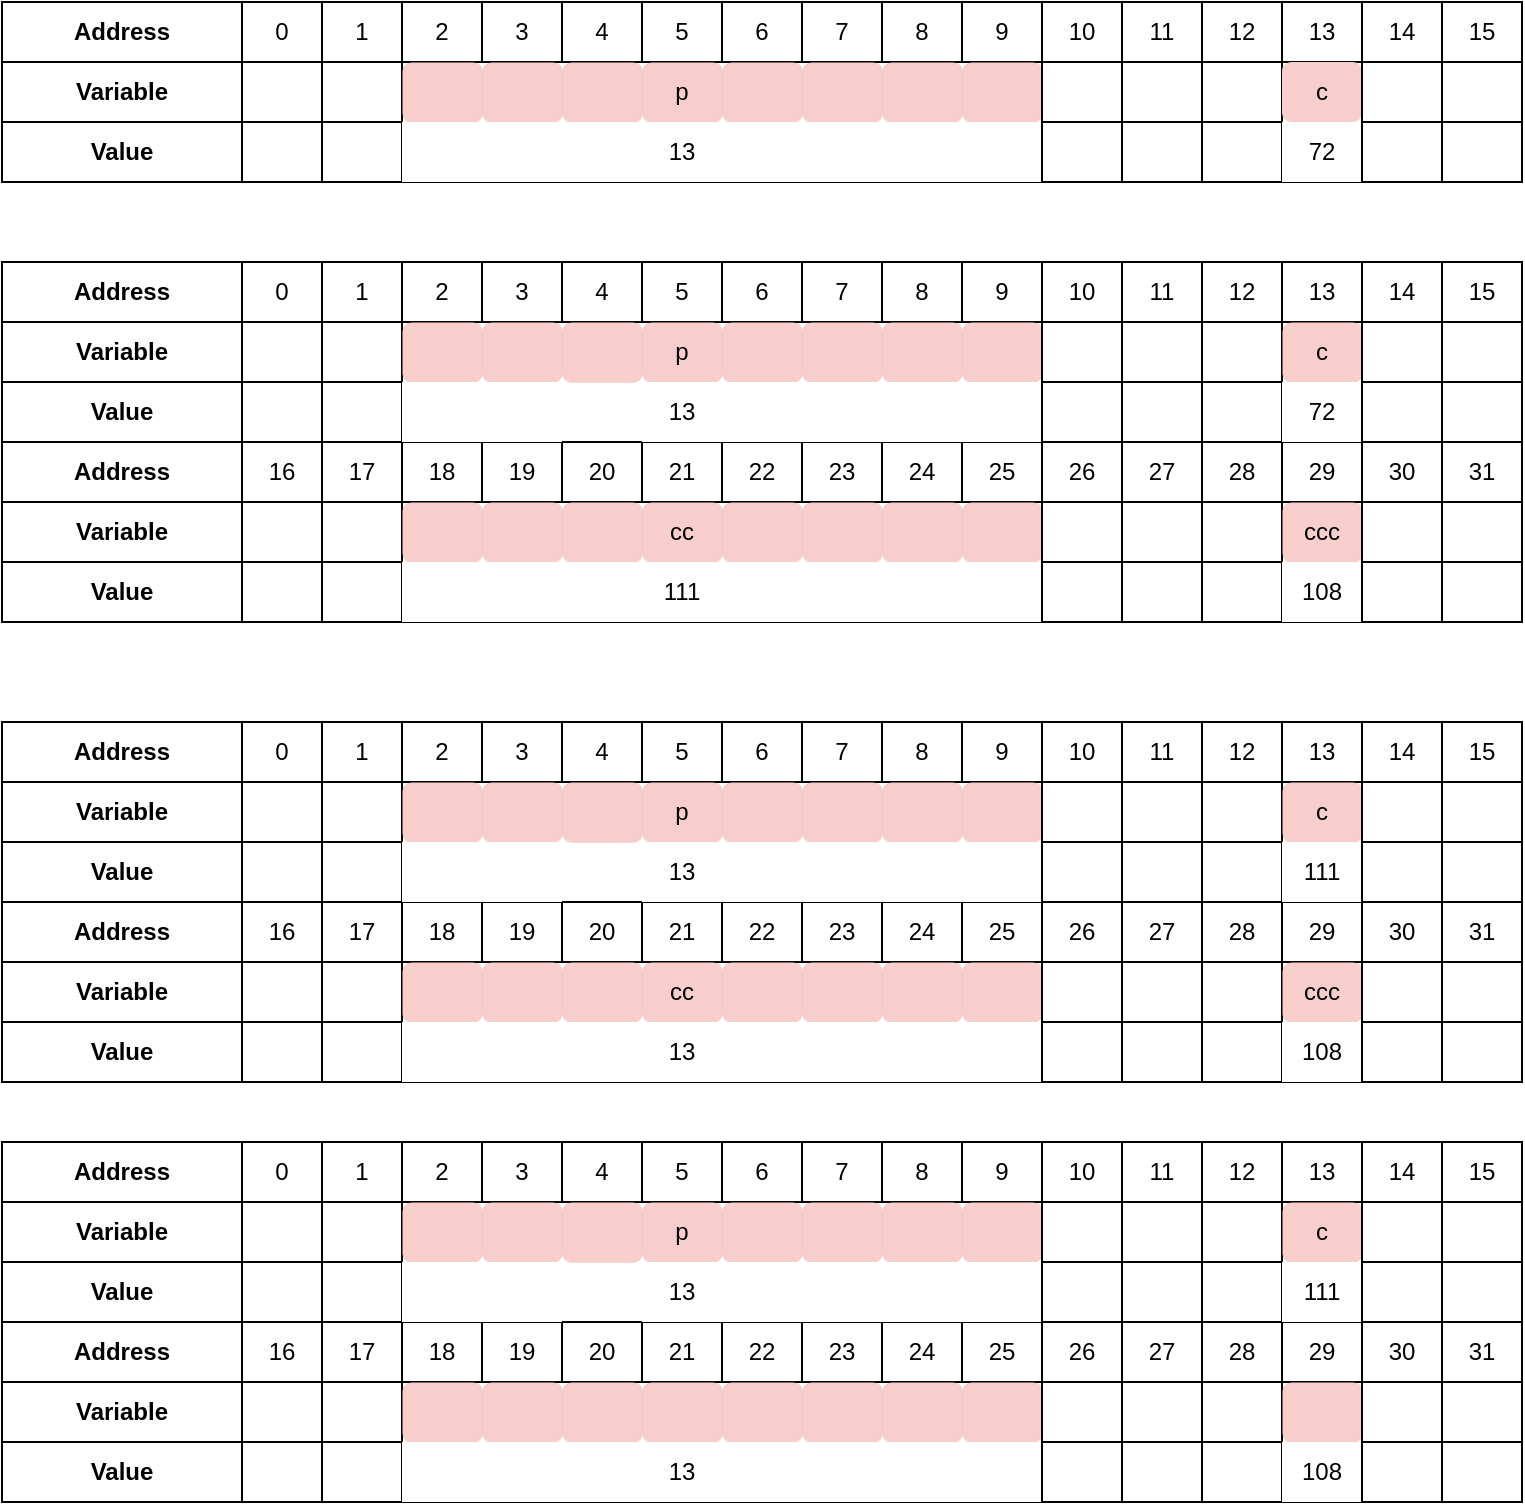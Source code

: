 <mxfile version="16.6.4" type="device"><diagram id="FhC2OWxVLPbTdM1JF-ZD" name="Assignment"><mxGraphModel dx="1422" dy="820" grid="1" gridSize="10" guides="1" tooltips="1" connect="1" arrows="1" fold="1" page="1" pageScale="1" pageWidth="850" pageHeight="1100" math="0" shadow="0"><root><mxCell id="0"/><mxCell id="1" parent="0"/><mxCell id="1g47QIhmvhwiQ4Lo3I06-211" value="" style="rounded=0;whiteSpace=wrap;html=1;" parent="1" vertex="1"><mxGeometry x="45" y="395" width="760" height="90" as="geometry"/></mxCell><mxCell id="1g47QIhmvhwiQ4Lo3I06-212" value="&lt;b&gt;Address&lt;/b&gt;" style="rounded=0;whiteSpace=wrap;html=1;" parent="1" vertex="1"><mxGeometry x="45" y="395" width="120" height="30" as="geometry"/></mxCell><mxCell id="1g47QIhmvhwiQ4Lo3I06-213" value="&lt;b&gt;Variable&lt;/b&gt;" style="rounded=0;whiteSpace=wrap;html=1;" parent="1" vertex="1"><mxGeometry x="45" y="425" width="120" height="30" as="geometry"/></mxCell><mxCell id="1g47QIhmvhwiQ4Lo3I06-214" value="&lt;b&gt;Value&lt;/b&gt;" style="rounded=0;whiteSpace=wrap;html=1;" parent="1" vertex="1"><mxGeometry x="45" y="455" width="120" height="30" as="geometry"/></mxCell><mxCell id="1g47QIhmvhwiQ4Lo3I06-215" value="16" style="rounded=0;whiteSpace=wrap;html=1;" parent="1" vertex="1"><mxGeometry x="165" y="395" width="40" height="30" as="geometry"/></mxCell><mxCell id="1g47QIhmvhwiQ4Lo3I06-216" value="" style="rounded=0;whiteSpace=wrap;html=1;" parent="1" vertex="1"><mxGeometry x="165" y="425" width="40" height="30" as="geometry"/></mxCell><mxCell id="1g47QIhmvhwiQ4Lo3I06-217" value="" style="rounded=0;whiteSpace=wrap;html=1;" parent="1" vertex="1"><mxGeometry x="165" y="455" width="40" height="30" as="geometry"/></mxCell><mxCell id="1g47QIhmvhwiQ4Lo3I06-218" value="17" style="rounded=0;whiteSpace=wrap;html=1;" parent="1" vertex="1"><mxGeometry x="205" y="395" width="40" height="30" as="geometry"/></mxCell><mxCell id="1g47QIhmvhwiQ4Lo3I06-219" value="" style="rounded=0;whiteSpace=wrap;html=1;" parent="1" vertex="1"><mxGeometry x="205" y="425" width="40" height="30" as="geometry"/></mxCell><mxCell id="1g47QIhmvhwiQ4Lo3I06-220" value="" style="rounded=0;whiteSpace=wrap;html=1;" parent="1" vertex="1"><mxGeometry x="205" y="455" width="40" height="30" as="geometry"/></mxCell><mxCell id="1g47QIhmvhwiQ4Lo3I06-221" value="18" style="rounded=0;whiteSpace=wrap;html=1;" parent="1" vertex="1"><mxGeometry x="245" y="395" width="40" height="30" as="geometry"/></mxCell><mxCell id="1g47QIhmvhwiQ4Lo3I06-222" value="" style="rounded=1;whiteSpace=wrap;html=1;strokeWidth=0;fillColor=#f8cecc;strokeColor=#b85450;" parent="1" vertex="1"><mxGeometry x="245" y="425" width="40" height="30" as="geometry"/></mxCell><mxCell id="1g47QIhmvhwiQ4Lo3I06-223" value="" style="rounded=0;whiteSpace=wrap;html=1;strokeColor=none;" parent="1" vertex="1"><mxGeometry x="245" y="455" width="40" height="30" as="geometry"/></mxCell><mxCell id="1g47QIhmvhwiQ4Lo3I06-224" value="19" style="rounded=0;whiteSpace=wrap;html=1;" parent="1" vertex="1"><mxGeometry x="285" y="395" width="40" height="30" as="geometry"/></mxCell><mxCell id="1g47QIhmvhwiQ4Lo3I06-225" value="" style="rounded=1;whiteSpace=wrap;html=1;strokeWidth=0;fillColor=#f8cecc;strokeColor=#b85450;" parent="1" vertex="1"><mxGeometry x="285" y="425" width="40" height="30" as="geometry"/></mxCell><mxCell id="1g47QIhmvhwiQ4Lo3I06-226" value="" style="rounded=0;whiteSpace=wrap;html=1;strokeColor=none;" parent="1" vertex="1"><mxGeometry x="285" y="455" width="40" height="30" as="geometry"/></mxCell><mxCell id="1g47QIhmvhwiQ4Lo3I06-227" value="20" style="rounded=0;whiteSpace=wrap;html=1;" parent="1" vertex="1"><mxGeometry x="325" y="395" width="40" height="30" as="geometry"/></mxCell><mxCell id="1g47QIhmvhwiQ4Lo3I06-228" value="" style="rounded=1;whiteSpace=wrap;html=1;strokeWidth=0;fillColor=#f8cecc;strokeColor=#b85450;" parent="1" vertex="1"><mxGeometry x="325" y="425" width="40" height="30" as="geometry"/></mxCell><mxCell id="1g47QIhmvhwiQ4Lo3I06-229" value="" style="rounded=0;whiteSpace=wrap;html=1;strokeColor=none;" parent="1" vertex="1"><mxGeometry x="325" y="455" width="40" height="30" as="geometry"/></mxCell><mxCell id="1g47QIhmvhwiQ4Lo3I06-230" value="21" style="rounded=0;whiteSpace=wrap;html=1;" parent="1" vertex="1"><mxGeometry x="365" y="395" width="40" height="30" as="geometry"/></mxCell><mxCell id="1g47QIhmvhwiQ4Lo3I06-231" value="cc" style="rounded=1;whiteSpace=wrap;html=1;strokeWidth=0;fillColor=#f8cecc;strokeColor=#b85450;" parent="1" vertex="1"><mxGeometry x="365" y="425" width="40" height="30" as="geometry"/></mxCell><mxCell id="1g47QIhmvhwiQ4Lo3I06-232" value="111" style="rounded=0;whiteSpace=wrap;html=1;strokeColor=none;" parent="1" vertex="1"><mxGeometry x="365" y="455" width="40" height="30" as="geometry"/></mxCell><mxCell id="1g47QIhmvhwiQ4Lo3I06-233" value="22" style="rounded=0;whiteSpace=wrap;html=1;" parent="1" vertex="1"><mxGeometry x="405" y="395" width="40" height="30" as="geometry"/></mxCell><mxCell id="1g47QIhmvhwiQ4Lo3I06-234" value="" style="rounded=1;whiteSpace=wrap;html=1;strokeWidth=0;fillColor=#f8cecc;strokeColor=#b85450;" parent="1" vertex="1"><mxGeometry x="405" y="425" width="40" height="30" as="geometry"/></mxCell><mxCell id="1g47QIhmvhwiQ4Lo3I06-235" value="" style="rounded=0;whiteSpace=wrap;html=1;strokeColor=none;" parent="1" vertex="1"><mxGeometry x="405" y="455" width="40" height="30" as="geometry"/></mxCell><mxCell id="1g47QIhmvhwiQ4Lo3I06-236" value="23" style="rounded=0;whiteSpace=wrap;html=1;" parent="1" vertex="1"><mxGeometry x="445" y="395" width="40" height="30" as="geometry"/></mxCell><mxCell id="1g47QIhmvhwiQ4Lo3I06-237" value="" style="rounded=1;whiteSpace=wrap;html=1;strokeWidth=0;fillColor=#f8cecc;strokeColor=#b85450;" parent="1" vertex="1"><mxGeometry x="445" y="425" width="40" height="30" as="geometry"/></mxCell><mxCell id="1g47QIhmvhwiQ4Lo3I06-238" value="" style="rounded=0;whiteSpace=wrap;html=1;strokeColor=none;" parent="1" vertex="1"><mxGeometry x="445" y="455" width="40" height="30" as="geometry"/></mxCell><mxCell id="1g47QIhmvhwiQ4Lo3I06-239" value="24" style="rounded=0;whiteSpace=wrap;html=1;" parent="1" vertex="1"><mxGeometry x="485" y="395" width="40" height="30" as="geometry"/></mxCell><mxCell id="1g47QIhmvhwiQ4Lo3I06-240" value="" style="rounded=1;whiteSpace=wrap;html=1;strokeWidth=0;fillColor=#f8cecc;strokeColor=#b85450;" parent="1" vertex="1"><mxGeometry x="485" y="425" width="40" height="30" as="geometry"/></mxCell><mxCell id="1g47QIhmvhwiQ4Lo3I06-241" value="" style="rounded=0;whiteSpace=wrap;html=1;strokeColor=none;" parent="1" vertex="1"><mxGeometry x="485" y="455" width="40" height="30" as="geometry"/></mxCell><mxCell id="1g47QIhmvhwiQ4Lo3I06-242" value="25" style="rounded=0;whiteSpace=wrap;html=1;" parent="1" vertex="1"><mxGeometry x="525" y="395" width="40" height="30" as="geometry"/></mxCell><mxCell id="1g47QIhmvhwiQ4Lo3I06-243" value="" style="rounded=1;whiteSpace=wrap;html=1;strokeWidth=0;fillColor=#f8cecc;strokeColor=#b85450;" parent="1" vertex="1"><mxGeometry x="525" y="425" width="40" height="30" as="geometry"/></mxCell><mxCell id="1g47QIhmvhwiQ4Lo3I06-244" value="" style="rounded=0;whiteSpace=wrap;html=1;strokeColor=none;" parent="1" vertex="1"><mxGeometry x="525" y="455" width="40" height="30" as="geometry"/></mxCell><mxCell id="1g47QIhmvhwiQ4Lo3I06-245" value="26" style="rounded=0;whiteSpace=wrap;html=1;" parent="1" vertex="1"><mxGeometry x="565" y="395" width="40" height="30" as="geometry"/></mxCell><mxCell id="1g47QIhmvhwiQ4Lo3I06-246" value="" style="rounded=0;whiteSpace=wrap;html=1;" parent="1" vertex="1"><mxGeometry x="565" y="425" width="40" height="30" as="geometry"/></mxCell><mxCell id="1g47QIhmvhwiQ4Lo3I06-247" value="" style="rounded=0;whiteSpace=wrap;html=1;" parent="1" vertex="1"><mxGeometry x="565" y="455" width="40" height="30" as="geometry"/></mxCell><mxCell id="1g47QIhmvhwiQ4Lo3I06-248" value="27" style="rounded=0;whiteSpace=wrap;html=1;" parent="1" vertex="1"><mxGeometry x="605" y="395" width="40" height="30" as="geometry"/></mxCell><mxCell id="1g47QIhmvhwiQ4Lo3I06-249" value="" style="rounded=0;whiteSpace=wrap;html=1;" parent="1" vertex="1"><mxGeometry x="605" y="425" width="40" height="30" as="geometry"/></mxCell><mxCell id="1g47QIhmvhwiQ4Lo3I06-250" value="" style="rounded=0;whiteSpace=wrap;html=1;" parent="1" vertex="1"><mxGeometry x="605" y="455" width="40" height="30" as="geometry"/></mxCell><mxCell id="1g47QIhmvhwiQ4Lo3I06-251" value="28" style="rounded=0;whiteSpace=wrap;html=1;" parent="1" vertex="1"><mxGeometry x="645" y="395" width="40" height="30" as="geometry"/></mxCell><mxCell id="1g47QIhmvhwiQ4Lo3I06-252" value="" style="rounded=0;whiteSpace=wrap;html=1;" parent="1" vertex="1"><mxGeometry x="645" y="425" width="40" height="30" as="geometry"/></mxCell><mxCell id="1g47QIhmvhwiQ4Lo3I06-253" value="" style="rounded=0;whiteSpace=wrap;html=1;" parent="1" vertex="1"><mxGeometry x="645" y="455" width="40" height="30" as="geometry"/></mxCell><mxCell id="1g47QIhmvhwiQ4Lo3I06-254" value="29" style="rounded=0;whiteSpace=wrap;html=1;" parent="1" vertex="1"><mxGeometry x="685" y="395" width="40" height="30" as="geometry"/></mxCell><mxCell id="1g47QIhmvhwiQ4Lo3I06-255" value="ccc" style="rounded=1;whiteSpace=wrap;html=1;strokeWidth=0;fillColor=#f8cecc;strokeColor=#b85450;" parent="1" vertex="1"><mxGeometry x="685" y="425" width="40" height="30" as="geometry"/></mxCell><mxCell id="1g47QIhmvhwiQ4Lo3I06-256" value="108" style="rounded=0;whiteSpace=wrap;html=1;strokeColor=none;" parent="1" vertex="1"><mxGeometry x="685" y="455" width="40" height="30" as="geometry"/></mxCell><mxCell id="1g47QIhmvhwiQ4Lo3I06-257" value="30" style="rounded=0;whiteSpace=wrap;html=1;" parent="1" vertex="1"><mxGeometry x="725" y="395" width="40" height="30" as="geometry"/></mxCell><mxCell id="1g47QIhmvhwiQ4Lo3I06-258" value="" style="rounded=0;whiteSpace=wrap;html=1;" parent="1" vertex="1"><mxGeometry x="725" y="425" width="40" height="30" as="geometry"/></mxCell><mxCell id="1g47QIhmvhwiQ4Lo3I06-259" value="" style="rounded=0;whiteSpace=wrap;html=1;" parent="1" vertex="1"><mxGeometry x="725" y="455" width="40" height="30" as="geometry"/></mxCell><mxCell id="1g47QIhmvhwiQ4Lo3I06-260" value="31" style="rounded=0;whiteSpace=wrap;html=1;" parent="1" vertex="1"><mxGeometry x="765" y="395" width="40" height="30" as="geometry"/></mxCell><mxCell id="1g47QIhmvhwiQ4Lo3I06-261" value="" style="rounded=0;whiteSpace=wrap;html=1;" parent="1" vertex="1"><mxGeometry x="765" y="425" width="40" height="30" as="geometry"/></mxCell><mxCell id="1g47QIhmvhwiQ4Lo3I06-262" value="" style="rounded=0;whiteSpace=wrap;html=1;" parent="1" vertex="1"><mxGeometry x="765" y="455" width="40" height="30" as="geometry"/></mxCell><mxCell id="1g47QIhmvhwiQ4Lo3I06-263" value="" style="rounded=0;whiteSpace=wrap;html=1;" parent="1" vertex="1"><mxGeometry x="45" y="305" width="760" height="90" as="geometry"/></mxCell><mxCell id="1g47QIhmvhwiQ4Lo3I06-264" value="&lt;b&gt;Address&lt;/b&gt;" style="rounded=0;whiteSpace=wrap;html=1;" parent="1" vertex="1"><mxGeometry x="45" y="305" width="120" height="30" as="geometry"/></mxCell><mxCell id="1g47QIhmvhwiQ4Lo3I06-265" value="&lt;b&gt;Variable&lt;/b&gt;" style="rounded=0;whiteSpace=wrap;html=1;" parent="1" vertex="1"><mxGeometry x="45" y="335" width="120" height="30" as="geometry"/></mxCell><mxCell id="1g47QIhmvhwiQ4Lo3I06-266" value="&lt;b&gt;Value&lt;/b&gt;" style="rounded=0;whiteSpace=wrap;html=1;" parent="1" vertex="1"><mxGeometry x="45" y="365" width="120" height="30" as="geometry"/></mxCell><mxCell id="1g47QIhmvhwiQ4Lo3I06-267" value="0" style="rounded=0;whiteSpace=wrap;html=1;" parent="1" vertex="1"><mxGeometry x="165" y="305" width="40" height="30" as="geometry"/></mxCell><mxCell id="1g47QIhmvhwiQ4Lo3I06-268" value="" style="rounded=0;whiteSpace=wrap;html=1;" parent="1" vertex="1"><mxGeometry x="165" y="335" width="40" height="30" as="geometry"/></mxCell><mxCell id="1g47QIhmvhwiQ4Lo3I06-269" value="" style="rounded=0;whiteSpace=wrap;html=1;" parent="1" vertex="1"><mxGeometry x="165" y="365" width="40" height="30" as="geometry"/></mxCell><mxCell id="1g47QIhmvhwiQ4Lo3I06-270" value="1" style="rounded=0;whiteSpace=wrap;html=1;" parent="1" vertex="1"><mxGeometry x="205" y="305" width="40" height="30" as="geometry"/></mxCell><mxCell id="1g47QIhmvhwiQ4Lo3I06-271" value="" style="rounded=0;whiteSpace=wrap;html=1;glass=0;shadow=0;strokeWidth=1;" parent="1" vertex="1"><mxGeometry x="205" y="335" width="40" height="30" as="geometry"/></mxCell><mxCell id="1g47QIhmvhwiQ4Lo3I06-272" value="" style="rounded=0;whiteSpace=wrap;html=1;" parent="1" vertex="1"><mxGeometry x="205" y="365" width="40" height="30" as="geometry"/></mxCell><mxCell id="1g47QIhmvhwiQ4Lo3I06-273" value="2" style="rounded=0;whiteSpace=wrap;html=1;" parent="1" vertex="1"><mxGeometry x="245" y="305" width="40" height="30" as="geometry"/></mxCell><mxCell id="1g47QIhmvhwiQ4Lo3I06-274" value="" style="rounded=1;whiteSpace=wrap;html=1;fillColor=#f8cecc;strokeColor=#b85450;glass=0;shadow=0;dashed=1;dashPattern=1 4;strokeWidth=0;" parent="1" vertex="1"><mxGeometry x="245" y="335" width="40" height="30" as="geometry"/></mxCell><mxCell id="1g47QIhmvhwiQ4Lo3I06-275" value="" style="rounded=0;whiteSpace=wrap;html=1;strokeColor=none;" parent="1" vertex="1"><mxGeometry x="245" y="365" width="40" height="30" as="geometry"/></mxCell><mxCell id="1g47QIhmvhwiQ4Lo3I06-276" value="3" style="rounded=0;whiteSpace=wrap;html=1;" parent="1" vertex="1"><mxGeometry x="285" y="305" width="40" height="30" as="geometry"/></mxCell><mxCell id="1g47QIhmvhwiQ4Lo3I06-277" value="" style="rounded=1;whiteSpace=wrap;html=1;fillColor=#f8cecc;strokeColor=#b85450;glass=0;shadow=0;dashed=1;dashPattern=1 4;strokeWidth=0;" parent="1" vertex="1"><mxGeometry x="285" y="335" width="40" height="30" as="geometry"/></mxCell><mxCell id="1g47QIhmvhwiQ4Lo3I06-278" value="" style="rounded=0;whiteSpace=wrap;html=1;strokeColor=none;" parent="1" vertex="1"><mxGeometry x="285" y="365" width="40" height="30" as="geometry"/></mxCell><mxCell id="1g47QIhmvhwiQ4Lo3I06-279" value="4" style="rounded=0;whiteSpace=wrap;html=1;" parent="1" vertex="1"><mxGeometry x="325" y="305" width="40" height="30" as="geometry"/></mxCell><mxCell id="1g47QIhmvhwiQ4Lo3I06-280" value="" style="rounded=1;whiteSpace=wrap;html=1;fillColor=#f8cecc;strokeColor=#b85450;glass=0;shadow=0;dashed=1;dashPattern=1 4;strokeWidth=0;" parent="1" vertex="1"><mxGeometry x="325" y="335" width="40" height="30" as="geometry"/></mxCell><mxCell id="1g47QIhmvhwiQ4Lo3I06-282" value="5" style="rounded=0;whiteSpace=wrap;html=1;" parent="1" vertex="1"><mxGeometry x="365" y="305" width="40" height="30" as="geometry"/></mxCell><mxCell id="1g47QIhmvhwiQ4Lo3I06-283" value="p" style="rounded=1;whiteSpace=wrap;html=1;fillColor=#f8cecc;strokeColor=#b85450;glass=0;shadow=0;dashed=1;dashPattern=1 4;strokeWidth=0;" parent="1" vertex="1"><mxGeometry x="365" y="335" width="40" height="30" as="geometry"/></mxCell><mxCell id="1g47QIhmvhwiQ4Lo3I06-284" value="13" style="rounded=0;whiteSpace=wrap;html=1;strokeColor=none;" parent="1" vertex="1"><mxGeometry x="365" y="365" width="40" height="30" as="geometry"/></mxCell><mxCell id="1g47QIhmvhwiQ4Lo3I06-285" value="6" style="rounded=0;whiteSpace=wrap;html=1;" parent="1" vertex="1"><mxGeometry x="405" y="305" width="40" height="30" as="geometry"/></mxCell><mxCell id="1g47QIhmvhwiQ4Lo3I06-286" value="" style="rounded=1;whiteSpace=wrap;html=1;fillColor=#f8cecc;strokeColor=#b85450;glass=0;shadow=0;dashed=1;dashPattern=1 4;strokeWidth=0;" parent="1" vertex="1"><mxGeometry x="405" y="335" width="40" height="30" as="geometry"/></mxCell><mxCell id="1g47QIhmvhwiQ4Lo3I06-287" value="" style="rounded=0;whiteSpace=wrap;html=1;strokeColor=none;" parent="1" vertex="1"><mxGeometry x="405" y="365" width="40" height="30" as="geometry"/></mxCell><mxCell id="1g47QIhmvhwiQ4Lo3I06-288" value="7" style="rounded=0;whiteSpace=wrap;html=1;" parent="1" vertex="1"><mxGeometry x="445" y="305" width="40" height="30" as="geometry"/></mxCell><mxCell id="1g47QIhmvhwiQ4Lo3I06-289" value="" style="rounded=1;whiteSpace=wrap;html=1;fillColor=#f8cecc;strokeColor=#b85450;glass=0;shadow=0;dashed=1;dashPattern=1 4;strokeWidth=0;" parent="1" vertex="1"><mxGeometry x="445" y="335" width="40" height="30" as="geometry"/></mxCell><mxCell id="1g47QIhmvhwiQ4Lo3I06-290" value="" style="rounded=0;whiteSpace=wrap;html=1;strokeColor=none;" parent="1" vertex="1"><mxGeometry x="445" y="365" width="40" height="30" as="geometry"/></mxCell><mxCell id="1g47QIhmvhwiQ4Lo3I06-291" value="8" style="rounded=0;whiteSpace=wrap;html=1;" parent="1" vertex="1"><mxGeometry x="485" y="305" width="40" height="30" as="geometry"/></mxCell><mxCell id="1g47QIhmvhwiQ4Lo3I06-292" value="" style="rounded=1;whiteSpace=wrap;html=1;fillColor=#f8cecc;strokeColor=#b85450;glass=0;shadow=0;dashed=1;dashPattern=1 4;strokeWidth=0;" parent="1" vertex="1"><mxGeometry x="485" y="335" width="40" height="30" as="geometry"/></mxCell><mxCell id="1g47QIhmvhwiQ4Lo3I06-293" value="" style="rounded=0;whiteSpace=wrap;html=1;strokeColor=none;" parent="1" vertex="1"><mxGeometry x="485" y="365" width="40" height="30" as="geometry"/></mxCell><mxCell id="1g47QIhmvhwiQ4Lo3I06-294" value="9" style="rounded=0;whiteSpace=wrap;html=1;" parent="1" vertex="1"><mxGeometry x="525" y="305" width="40" height="30" as="geometry"/></mxCell><mxCell id="1g47QIhmvhwiQ4Lo3I06-295" value="" style="rounded=1;whiteSpace=wrap;html=1;fillColor=#f8cecc;strokeColor=#b85450;strokeWidth=0;dashed=1;dashPattern=1 4;" parent="1" vertex="1"><mxGeometry x="525" y="335" width="40" height="30" as="geometry"/></mxCell><mxCell id="1g47QIhmvhwiQ4Lo3I06-296" value="" style="rounded=0;whiteSpace=wrap;html=1;strokeColor=none;" parent="1" vertex="1"><mxGeometry x="525" y="365" width="40" height="30" as="geometry"/></mxCell><mxCell id="1g47QIhmvhwiQ4Lo3I06-297" value="10" style="rounded=0;whiteSpace=wrap;html=1;" parent="1" vertex="1"><mxGeometry x="565" y="305" width="40" height="30" as="geometry"/></mxCell><mxCell id="1g47QIhmvhwiQ4Lo3I06-298" value="" style="rounded=0;whiteSpace=wrap;html=1;" parent="1" vertex="1"><mxGeometry x="565" y="335" width="40" height="30" as="geometry"/></mxCell><mxCell id="1g47QIhmvhwiQ4Lo3I06-299" value="" style="rounded=0;whiteSpace=wrap;html=1;" parent="1" vertex="1"><mxGeometry x="565" y="365" width="40" height="30" as="geometry"/></mxCell><mxCell id="1g47QIhmvhwiQ4Lo3I06-300" value="11" style="rounded=0;whiteSpace=wrap;html=1;" parent="1" vertex="1"><mxGeometry x="605" y="305" width="40" height="30" as="geometry"/></mxCell><mxCell id="1g47QIhmvhwiQ4Lo3I06-301" value="" style="rounded=0;whiteSpace=wrap;html=1;" parent="1" vertex="1"><mxGeometry x="605" y="335" width="40" height="30" as="geometry"/></mxCell><mxCell id="1g47QIhmvhwiQ4Lo3I06-302" value="" style="rounded=0;whiteSpace=wrap;html=1;" parent="1" vertex="1"><mxGeometry x="605" y="365" width="40" height="30" as="geometry"/></mxCell><mxCell id="1g47QIhmvhwiQ4Lo3I06-303" value="12" style="rounded=0;whiteSpace=wrap;html=1;" parent="1" vertex="1"><mxGeometry x="645" y="305" width="40" height="30" as="geometry"/></mxCell><mxCell id="1g47QIhmvhwiQ4Lo3I06-304" value="" style="rounded=0;whiteSpace=wrap;html=1;strokeWidth=1;" parent="1" vertex="1"><mxGeometry x="645" y="335" width="40" height="30" as="geometry"/></mxCell><mxCell id="1g47QIhmvhwiQ4Lo3I06-305" value="" style="rounded=0;whiteSpace=wrap;html=1;" parent="1" vertex="1"><mxGeometry x="645" y="365" width="40" height="30" as="geometry"/></mxCell><mxCell id="1g47QIhmvhwiQ4Lo3I06-306" value="13" style="rounded=0;whiteSpace=wrap;html=1;" parent="1" vertex="1"><mxGeometry x="685" y="305" width="40" height="30" as="geometry"/></mxCell><mxCell id="1g47QIhmvhwiQ4Lo3I06-307" value="c" style="rounded=1;whiteSpace=wrap;html=1;fillColor=#f8cecc;strokeColor=#b85450;dashed=1;dashPattern=1 4;strokeWidth=0;" parent="1" vertex="1"><mxGeometry x="685" y="335" width="40" height="30" as="geometry"/></mxCell><mxCell id="1g47QIhmvhwiQ4Lo3I06-308" value="72" style="rounded=0;whiteSpace=wrap;html=1;strokeColor=none;" parent="1" vertex="1"><mxGeometry x="685" y="365" width="40" height="30" as="geometry"/></mxCell><mxCell id="1g47QIhmvhwiQ4Lo3I06-309" value="14" style="rounded=0;whiteSpace=wrap;html=1;" parent="1" vertex="1"><mxGeometry x="725" y="305" width="40" height="30" as="geometry"/></mxCell><mxCell id="1g47QIhmvhwiQ4Lo3I06-310" value="" style="rounded=0;whiteSpace=wrap;html=1;" parent="1" vertex="1"><mxGeometry x="725" y="335" width="40" height="30" as="geometry"/></mxCell><mxCell id="1g47QIhmvhwiQ4Lo3I06-311" value="" style="rounded=0;whiteSpace=wrap;html=1;" parent="1" vertex="1"><mxGeometry x="725" y="365" width="40" height="30" as="geometry"/></mxCell><mxCell id="1g47QIhmvhwiQ4Lo3I06-312" value="15" style="rounded=0;whiteSpace=wrap;html=1;" parent="1" vertex="1"><mxGeometry x="765" y="305" width="40" height="30" as="geometry"/></mxCell><mxCell id="1g47QIhmvhwiQ4Lo3I06-313" value="" style="rounded=0;whiteSpace=wrap;html=1;" parent="1" vertex="1"><mxGeometry x="765" y="335" width="40" height="30" as="geometry"/></mxCell><mxCell id="1g47QIhmvhwiQ4Lo3I06-314" value="" style="rounded=0;whiteSpace=wrap;html=1;" parent="1" vertex="1"><mxGeometry x="765" y="365" width="40" height="30" as="geometry"/></mxCell><mxCell id="1g47QIhmvhwiQ4Lo3I06-315" value="" style="rounded=0;whiteSpace=wrap;html=1;" parent="1" vertex="1"><mxGeometry x="45" y="175" width="760" height="90" as="geometry"/></mxCell><mxCell id="1g47QIhmvhwiQ4Lo3I06-316" value="&lt;b&gt;Address&lt;/b&gt;" style="rounded=0;whiteSpace=wrap;html=1;" parent="1" vertex="1"><mxGeometry x="45" y="175" width="120" height="30" as="geometry"/></mxCell><mxCell id="1g47QIhmvhwiQ4Lo3I06-317" value="&lt;b&gt;Variable&lt;/b&gt;" style="rounded=0;whiteSpace=wrap;html=1;" parent="1" vertex="1"><mxGeometry x="45" y="205" width="120" height="30" as="geometry"/></mxCell><mxCell id="1g47QIhmvhwiQ4Lo3I06-318" value="&lt;b&gt;Value&lt;/b&gt;" style="rounded=0;whiteSpace=wrap;html=1;" parent="1" vertex="1"><mxGeometry x="45" y="235" width="120" height="30" as="geometry"/></mxCell><mxCell id="1g47QIhmvhwiQ4Lo3I06-319" value="0" style="rounded=0;whiteSpace=wrap;html=1;" parent="1" vertex="1"><mxGeometry x="165" y="175" width="40" height="30" as="geometry"/></mxCell><mxCell id="1g47QIhmvhwiQ4Lo3I06-320" value="" style="rounded=0;whiteSpace=wrap;html=1;" parent="1" vertex="1"><mxGeometry x="165" y="205" width="40" height="30" as="geometry"/></mxCell><mxCell id="1g47QIhmvhwiQ4Lo3I06-321" value="" style="rounded=0;whiteSpace=wrap;html=1;" parent="1" vertex="1"><mxGeometry x="165" y="235" width="40" height="30" as="geometry"/></mxCell><mxCell id="1g47QIhmvhwiQ4Lo3I06-322" value="1" style="rounded=0;whiteSpace=wrap;html=1;" parent="1" vertex="1"><mxGeometry x="205" y="175" width="40" height="30" as="geometry"/></mxCell><mxCell id="1g47QIhmvhwiQ4Lo3I06-323" value="" style="rounded=0;whiteSpace=wrap;html=1;" parent="1" vertex="1"><mxGeometry x="205" y="205" width="40" height="30" as="geometry"/></mxCell><mxCell id="1g47QIhmvhwiQ4Lo3I06-324" value="" style="rounded=0;whiteSpace=wrap;html=1;" parent="1" vertex="1"><mxGeometry x="205" y="235" width="40" height="30" as="geometry"/></mxCell><mxCell id="1g47QIhmvhwiQ4Lo3I06-325" value="2" style="rounded=0;whiteSpace=wrap;html=1;" parent="1" vertex="1"><mxGeometry x="245" y="175" width="40" height="30" as="geometry"/></mxCell><mxCell id="1g47QIhmvhwiQ4Lo3I06-326" value="" style="rounded=1;whiteSpace=wrap;html=1;fillColor=#f8cecc;strokeColor=#b85450;strokeWidth=0;dashed=1;dashPattern=1 4;" parent="1" vertex="1"><mxGeometry x="245" y="205" width="40" height="30" as="geometry"/></mxCell><mxCell id="1g47QIhmvhwiQ4Lo3I06-327" value="" style="rounded=0;whiteSpace=wrap;html=1;strokeColor=none;" parent="1" vertex="1"><mxGeometry x="245" y="235" width="40" height="30" as="geometry"/></mxCell><mxCell id="1g47QIhmvhwiQ4Lo3I06-328" value="3" style="rounded=0;whiteSpace=wrap;html=1;" parent="1" vertex="1"><mxGeometry x="285" y="175" width="40" height="30" as="geometry"/></mxCell><mxCell id="1g47QIhmvhwiQ4Lo3I06-329" value="" style="rounded=1;whiteSpace=wrap;html=1;fillColor=#f8cecc;strokeColor=#b85450;strokeWidth=0;dashed=1;dashPattern=1 4;" parent="1" vertex="1"><mxGeometry x="285" y="205" width="40" height="30" as="geometry"/></mxCell><mxCell id="1g47QIhmvhwiQ4Lo3I06-330" value="" style="rounded=0;whiteSpace=wrap;html=1;strokeColor=none;" parent="1" vertex="1"><mxGeometry x="285" y="235" width="40" height="30" as="geometry"/></mxCell><mxCell id="1g47QIhmvhwiQ4Lo3I06-331" value="4" style="rounded=0;whiteSpace=wrap;html=1;" parent="1" vertex="1"><mxGeometry x="325" y="175" width="40" height="30" as="geometry"/></mxCell><mxCell id="1g47QIhmvhwiQ4Lo3I06-332" value="" style="rounded=1;whiteSpace=wrap;html=1;fillColor=#f8cecc;strokeColor=#b85450;strokeWidth=0;dashed=1;dashPattern=1 4;" parent="1" vertex="1"><mxGeometry x="325" y="205" width="40" height="30" as="geometry"/></mxCell><mxCell id="1g47QIhmvhwiQ4Lo3I06-333" value="" style="rounded=0;whiteSpace=wrap;html=1;strokeColor=none;" parent="1" vertex="1"><mxGeometry x="325" y="235" width="40" height="30" as="geometry"/></mxCell><mxCell id="1g47QIhmvhwiQ4Lo3I06-334" value="5" style="rounded=0;whiteSpace=wrap;html=1;" parent="1" vertex="1"><mxGeometry x="365" y="175" width="40" height="30" as="geometry"/></mxCell><mxCell id="1g47QIhmvhwiQ4Lo3I06-335" value="p" style="rounded=1;whiteSpace=wrap;html=1;fillColor=#f8cecc;strokeColor=#b85450;strokeWidth=0;dashed=1;dashPattern=1 4;" parent="1" vertex="1"><mxGeometry x="365" y="205" width="40" height="30" as="geometry"/></mxCell><mxCell id="1g47QIhmvhwiQ4Lo3I06-336" value="13" style="rounded=0;whiteSpace=wrap;html=1;strokeColor=none;" parent="1" vertex="1"><mxGeometry x="365" y="235" width="40" height="30" as="geometry"/></mxCell><mxCell id="1g47QIhmvhwiQ4Lo3I06-337" value="6" style="rounded=0;whiteSpace=wrap;html=1;" parent="1" vertex="1"><mxGeometry x="405" y="175" width="40" height="30" as="geometry"/></mxCell><mxCell id="1g47QIhmvhwiQ4Lo3I06-338" value="" style="rounded=1;whiteSpace=wrap;html=1;fillColor=#f8cecc;strokeColor=#b85450;strokeWidth=0;dashed=1;dashPattern=1 4;" parent="1" vertex="1"><mxGeometry x="405" y="205" width="40" height="30" as="geometry"/></mxCell><mxCell id="1g47QIhmvhwiQ4Lo3I06-339" value="" style="rounded=0;whiteSpace=wrap;html=1;strokeColor=none;" parent="1" vertex="1"><mxGeometry x="405" y="235" width="40" height="30" as="geometry"/></mxCell><mxCell id="1g47QIhmvhwiQ4Lo3I06-340" value="7" style="rounded=0;whiteSpace=wrap;html=1;" parent="1" vertex="1"><mxGeometry x="445" y="175" width="40" height="30" as="geometry"/></mxCell><mxCell id="1g47QIhmvhwiQ4Lo3I06-341" value="" style="rounded=1;whiteSpace=wrap;html=1;fillColor=#f8cecc;strokeColor=#b85450;strokeWidth=0;dashed=1;dashPattern=1 4;" parent="1" vertex="1"><mxGeometry x="445" y="205" width="40" height="30" as="geometry"/></mxCell><mxCell id="1g47QIhmvhwiQ4Lo3I06-342" value="" style="rounded=0;whiteSpace=wrap;html=1;strokeColor=none;" parent="1" vertex="1"><mxGeometry x="445" y="235" width="40" height="30" as="geometry"/></mxCell><mxCell id="1g47QIhmvhwiQ4Lo3I06-343" value="8" style="rounded=0;whiteSpace=wrap;html=1;" parent="1" vertex="1"><mxGeometry x="485" y="175" width="40" height="30" as="geometry"/></mxCell><mxCell id="1g47QIhmvhwiQ4Lo3I06-344" value="" style="rounded=1;whiteSpace=wrap;html=1;fillColor=#f8cecc;strokeColor=#b85450;strokeWidth=0;dashed=1;dashPattern=1 4;" parent="1" vertex="1"><mxGeometry x="485" y="205" width="40" height="30" as="geometry"/></mxCell><mxCell id="1g47QIhmvhwiQ4Lo3I06-345" value="" style="rounded=0;whiteSpace=wrap;html=1;strokeColor=none;" parent="1" vertex="1"><mxGeometry x="485" y="235" width="40" height="30" as="geometry"/></mxCell><mxCell id="1g47QIhmvhwiQ4Lo3I06-346" value="9" style="rounded=0;whiteSpace=wrap;html=1;" parent="1" vertex="1"><mxGeometry x="525" y="175" width="40" height="30" as="geometry"/></mxCell><mxCell id="1g47QIhmvhwiQ4Lo3I06-347" value="" style="rounded=1;whiteSpace=wrap;html=1;fillColor=#f8cecc;strokeColor=#b85450;strokeWidth=0;dashed=1;dashPattern=1 4;" parent="1" vertex="1"><mxGeometry x="525" y="205" width="40" height="30" as="geometry"/></mxCell><mxCell id="1g47QIhmvhwiQ4Lo3I06-348" value="" style="rounded=0;whiteSpace=wrap;html=1;strokeColor=none;" parent="1" vertex="1"><mxGeometry x="525" y="235" width="40" height="30" as="geometry"/></mxCell><mxCell id="1g47QIhmvhwiQ4Lo3I06-349" value="10" style="rounded=0;whiteSpace=wrap;html=1;" parent="1" vertex="1"><mxGeometry x="565" y="175" width="40" height="30" as="geometry"/></mxCell><mxCell id="1g47QIhmvhwiQ4Lo3I06-350" value="" style="rounded=0;whiteSpace=wrap;html=1;" parent="1" vertex="1"><mxGeometry x="565" y="205" width="40" height="30" as="geometry"/></mxCell><mxCell id="1g47QIhmvhwiQ4Lo3I06-351" value="" style="rounded=0;whiteSpace=wrap;html=1;" parent="1" vertex="1"><mxGeometry x="565" y="235" width="40" height="30" as="geometry"/></mxCell><mxCell id="1g47QIhmvhwiQ4Lo3I06-352" value="11" style="rounded=0;whiteSpace=wrap;html=1;" parent="1" vertex="1"><mxGeometry x="605" y="175" width="40" height="30" as="geometry"/></mxCell><mxCell id="1g47QIhmvhwiQ4Lo3I06-353" value="" style="rounded=0;whiteSpace=wrap;html=1;" parent="1" vertex="1"><mxGeometry x="605" y="205" width="40" height="30" as="geometry"/></mxCell><mxCell id="1g47QIhmvhwiQ4Lo3I06-354" value="" style="rounded=0;whiteSpace=wrap;html=1;" parent="1" vertex="1"><mxGeometry x="605" y="235" width="40" height="30" as="geometry"/></mxCell><mxCell id="1g47QIhmvhwiQ4Lo3I06-355" value="12" style="rounded=0;whiteSpace=wrap;html=1;" parent="1" vertex="1"><mxGeometry x="645" y="175" width="40" height="30" as="geometry"/></mxCell><mxCell id="1g47QIhmvhwiQ4Lo3I06-356" value="" style="rounded=0;whiteSpace=wrap;html=1;" parent="1" vertex="1"><mxGeometry x="645" y="205" width="40" height="30" as="geometry"/></mxCell><mxCell id="1g47QIhmvhwiQ4Lo3I06-357" value="" style="rounded=0;whiteSpace=wrap;html=1;" parent="1" vertex="1"><mxGeometry x="645" y="235" width="40" height="30" as="geometry"/></mxCell><mxCell id="1g47QIhmvhwiQ4Lo3I06-358" value="13" style="rounded=0;whiteSpace=wrap;html=1;" parent="1" vertex="1"><mxGeometry x="685" y="175" width="40" height="30" as="geometry"/></mxCell><mxCell id="1g47QIhmvhwiQ4Lo3I06-359" value="c" style="rounded=1;whiteSpace=wrap;html=1;fillColor=#f8cecc;strokeColor=none;" parent="1" vertex="1"><mxGeometry x="685" y="205" width="40" height="30" as="geometry"/></mxCell><mxCell id="1g47QIhmvhwiQ4Lo3I06-360" value="72" style="rounded=0;whiteSpace=wrap;html=1;strokeColor=none;" parent="1" vertex="1"><mxGeometry x="685" y="235" width="40" height="30" as="geometry"/></mxCell><mxCell id="1g47QIhmvhwiQ4Lo3I06-361" value="14" style="rounded=0;whiteSpace=wrap;html=1;" parent="1" vertex="1"><mxGeometry x="725" y="175" width="40" height="30" as="geometry"/></mxCell><mxCell id="1g47QIhmvhwiQ4Lo3I06-362" value="" style="rounded=0;whiteSpace=wrap;html=1;" parent="1" vertex="1"><mxGeometry x="725" y="205" width="40" height="30" as="geometry"/></mxCell><mxCell id="1g47QIhmvhwiQ4Lo3I06-363" value="" style="rounded=0;whiteSpace=wrap;html=1;" parent="1" vertex="1"><mxGeometry x="725" y="235" width="40" height="30" as="geometry"/></mxCell><mxCell id="1g47QIhmvhwiQ4Lo3I06-364" value="15" style="rounded=0;whiteSpace=wrap;html=1;" parent="1" vertex="1"><mxGeometry x="765" y="175" width="40" height="30" as="geometry"/></mxCell><mxCell id="1g47QIhmvhwiQ4Lo3I06-365" value="" style="rounded=0;whiteSpace=wrap;html=1;" parent="1" vertex="1"><mxGeometry x="765" y="205" width="40" height="30" as="geometry"/></mxCell><mxCell id="1g47QIhmvhwiQ4Lo3I06-366" value="" style="rounded=0;whiteSpace=wrap;html=1;" parent="1" vertex="1"><mxGeometry x="765" y="235" width="40" height="30" as="geometry"/></mxCell><mxCell id="1g47QIhmvhwiQ4Lo3I06-370" value="" style="rounded=0;whiteSpace=wrap;html=1;" parent="1" vertex="1"><mxGeometry x="45" y="625" width="760" height="90" as="geometry"/></mxCell><mxCell id="1g47QIhmvhwiQ4Lo3I06-371" value="&lt;b&gt;Address&lt;/b&gt;" style="rounded=0;whiteSpace=wrap;html=1;" parent="1" vertex="1"><mxGeometry x="45" y="625" width="120" height="30" as="geometry"/></mxCell><mxCell id="1g47QIhmvhwiQ4Lo3I06-372" value="&lt;b&gt;Variable&lt;/b&gt;" style="rounded=0;whiteSpace=wrap;html=1;" parent="1" vertex="1"><mxGeometry x="45" y="655" width="120" height="30" as="geometry"/></mxCell><mxCell id="1g47QIhmvhwiQ4Lo3I06-373" value="&lt;b&gt;Value&lt;/b&gt;" style="rounded=0;whiteSpace=wrap;html=1;" parent="1" vertex="1"><mxGeometry x="45" y="685" width="120" height="30" as="geometry"/></mxCell><mxCell id="1g47QIhmvhwiQ4Lo3I06-374" value="16" style="rounded=0;whiteSpace=wrap;html=1;" parent="1" vertex="1"><mxGeometry x="165" y="625" width="40" height="30" as="geometry"/></mxCell><mxCell id="1g47QIhmvhwiQ4Lo3I06-375" value="" style="rounded=0;whiteSpace=wrap;html=1;" parent="1" vertex="1"><mxGeometry x="165" y="655" width="40" height="30" as="geometry"/></mxCell><mxCell id="1g47QIhmvhwiQ4Lo3I06-376" value="" style="rounded=0;whiteSpace=wrap;html=1;" parent="1" vertex="1"><mxGeometry x="165" y="685" width="40" height="30" as="geometry"/></mxCell><mxCell id="1g47QIhmvhwiQ4Lo3I06-377" value="17" style="rounded=0;whiteSpace=wrap;html=1;" parent="1" vertex="1"><mxGeometry x="205" y="625" width="40" height="30" as="geometry"/></mxCell><mxCell id="1g47QIhmvhwiQ4Lo3I06-378" value="" style="rounded=0;whiteSpace=wrap;html=1;" parent="1" vertex="1"><mxGeometry x="205" y="655" width="40" height="30" as="geometry"/></mxCell><mxCell id="1g47QIhmvhwiQ4Lo3I06-379" value="" style="rounded=0;whiteSpace=wrap;html=1;" parent="1" vertex="1"><mxGeometry x="205" y="685" width="40" height="30" as="geometry"/></mxCell><mxCell id="1g47QIhmvhwiQ4Lo3I06-380" value="18" style="rounded=0;whiteSpace=wrap;html=1;" parent="1" vertex="1"><mxGeometry x="245" y="625" width="40" height="30" as="geometry"/></mxCell><mxCell id="1g47QIhmvhwiQ4Lo3I06-381" value="" style="rounded=1;whiteSpace=wrap;html=1;strokeWidth=0;fillColor=#f8cecc;strokeColor=#b85450;" parent="1" vertex="1"><mxGeometry x="245" y="655" width="40" height="30" as="geometry"/></mxCell><mxCell id="1g47QIhmvhwiQ4Lo3I06-382" value="" style="rounded=0;whiteSpace=wrap;html=1;strokeColor=none;" parent="1" vertex="1"><mxGeometry x="245" y="685" width="40" height="30" as="geometry"/></mxCell><mxCell id="1g47QIhmvhwiQ4Lo3I06-383" value="19" style="rounded=0;whiteSpace=wrap;html=1;" parent="1" vertex="1"><mxGeometry x="285" y="625" width="40" height="30" as="geometry"/></mxCell><mxCell id="1g47QIhmvhwiQ4Lo3I06-384" value="" style="rounded=1;whiteSpace=wrap;html=1;strokeWidth=0;fillColor=#f8cecc;strokeColor=#b85450;" parent="1" vertex="1"><mxGeometry x="285" y="655" width="40" height="30" as="geometry"/></mxCell><mxCell id="1g47QIhmvhwiQ4Lo3I06-385" value="" style="rounded=0;whiteSpace=wrap;html=1;strokeColor=none;" parent="1" vertex="1"><mxGeometry x="285" y="685" width="40" height="30" as="geometry"/></mxCell><mxCell id="1g47QIhmvhwiQ4Lo3I06-386" value="20" style="rounded=0;whiteSpace=wrap;html=1;" parent="1" vertex="1"><mxGeometry x="325" y="625" width="40" height="30" as="geometry"/></mxCell><mxCell id="1g47QIhmvhwiQ4Lo3I06-387" value="" style="rounded=1;whiteSpace=wrap;html=1;strokeWidth=0;fillColor=#f8cecc;strokeColor=#b85450;" parent="1" vertex="1"><mxGeometry x="325" y="655" width="40" height="30" as="geometry"/></mxCell><mxCell id="1g47QIhmvhwiQ4Lo3I06-388" value="" style="rounded=0;whiteSpace=wrap;html=1;strokeColor=none;" parent="1" vertex="1"><mxGeometry x="325" y="685" width="40" height="30" as="geometry"/></mxCell><mxCell id="1g47QIhmvhwiQ4Lo3I06-389" value="21" style="rounded=0;whiteSpace=wrap;html=1;" parent="1" vertex="1"><mxGeometry x="365" y="625" width="40" height="30" as="geometry"/></mxCell><mxCell id="1g47QIhmvhwiQ4Lo3I06-390" value="cc" style="rounded=1;whiteSpace=wrap;html=1;strokeWidth=0;fillColor=#f8cecc;strokeColor=#b85450;" parent="1" vertex="1"><mxGeometry x="365" y="655" width="40" height="30" as="geometry"/></mxCell><mxCell id="1g47QIhmvhwiQ4Lo3I06-391" value="13" style="rounded=0;whiteSpace=wrap;html=1;strokeColor=none;" parent="1" vertex="1"><mxGeometry x="365" y="685" width="40" height="30" as="geometry"/></mxCell><mxCell id="1g47QIhmvhwiQ4Lo3I06-392" value="22" style="rounded=0;whiteSpace=wrap;html=1;" parent="1" vertex="1"><mxGeometry x="405" y="625" width="40" height="30" as="geometry"/></mxCell><mxCell id="1g47QIhmvhwiQ4Lo3I06-393" value="" style="rounded=1;whiteSpace=wrap;html=1;strokeWidth=0;fillColor=#f8cecc;strokeColor=#b85450;" parent="1" vertex="1"><mxGeometry x="405" y="655" width="40" height="30" as="geometry"/></mxCell><mxCell id="1g47QIhmvhwiQ4Lo3I06-394" value="" style="rounded=0;whiteSpace=wrap;html=1;strokeColor=none;" parent="1" vertex="1"><mxGeometry x="405" y="685" width="40" height="30" as="geometry"/></mxCell><mxCell id="1g47QIhmvhwiQ4Lo3I06-395" value="23" style="rounded=0;whiteSpace=wrap;html=1;" parent="1" vertex="1"><mxGeometry x="445" y="625" width="40" height="30" as="geometry"/></mxCell><mxCell id="1g47QIhmvhwiQ4Lo3I06-396" value="" style="rounded=1;whiteSpace=wrap;html=1;strokeWidth=0;fillColor=#f8cecc;strokeColor=#b85450;" parent="1" vertex="1"><mxGeometry x="445" y="655" width="40" height="30" as="geometry"/></mxCell><mxCell id="1g47QIhmvhwiQ4Lo3I06-397" value="" style="rounded=0;whiteSpace=wrap;html=1;strokeColor=none;" parent="1" vertex="1"><mxGeometry x="445" y="685" width="40" height="30" as="geometry"/></mxCell><mxCell id="1g47QIhmvhwiQ4Lo3I06-398" value="24" style="rounded=0;whiteSpace=wrap;html=1;" parent="1" vertex="1"><mxGeometry x="485" y="625" width="40" height="30" as="geometry"/></mxCell><mxCell id="1g47QIhmvhwiQ4Lo3I06-399" value="" style="rounded=1;whiteSpace=wrap;html=1;strokeWidth=0;fillColor=#f8cecc;strokeColor=#b85450;" parent="1" vertex="1"><mxGeometry x="485" y="655" width="40" height="30" as="geometry"/></mxCell><mxCell id="1g47QIhmvhwiQ4Lo3I06-400" value="" style="rounded=0;whiteSpace=wrap;html=1;strokeColor=none;" parent="1" vertex="1"><mxGeometry x="485" y="685" width="40" height="30" as="geometry"/></mxCell><mxCell id="1g47QIhmvhwiQ4Lo3I06-401" value="25" style="rounded=0;whiteSpace=wrap;html=1;" parent="1" vertex="1"><mxGeometry x="525" y="625" width="40" height="30" as="geometry"/></mxCell><mxCell id="1g47QIhmvhwiQ4Lo3I06-402" value="" style="rounded=1;whiteSpace=wrap;html=1;strokeWidth=0;fillColor=#f8cecc;strokeColor=#b85450;" parent="1" vertex="1"><mxGeometry x="525" y="655" width="40" height="30" as="geometry"/></mxCell><mxCell id="1g47QIhmvhwiQ4Lo3I06-403" value="" style="rounded=0;whiteSpace=wrap;html=1;strokeColor=none;" parent="1" vertex="1"><mxGeometry x="525" y="685" width="40" height="30" as="geometry"/></mxCell><mxCell id="1g47QIhmvhwiQ4Lo3I06-404" value="26" style="rounded=0;whiteSpace=wrap;html=1;" parent="1" vertex="1"><mxGeometry x="565" y="625" width="40" height="30" as="geometry"/></mxCell><mxCell id="1g47QIhmvhwiQ4Lo3I06-405" value="" style="rounded=0;whiteSpace=wrap;html=1;" parent="1" vertex="1"><mxGeometry x="565" y="655" width="40" height="30" as="geometry"/></mxCell><mxCell id="1g47QIhmvhwiQ4Lo3I06-406" value="" style="rounded=0;whiteSpace=wrap;html=1;" parent="1" vertex="1"><mxGeometry x="565" y="685" width="40" height="30" as="geometry"/></mxCell><mxCell id="1g47QIhmvhwiQ4Lo3I06-407" value="27" style="rounded=0;whiteSpace=wrap;html=1;" parent="1" vertex="1"><mxGeometry x="605" y="625" width="40" height="30" as="geometry"/></mxCell><mxCell id="1g47QIhmvhwiQ4Lo3I06-408" value="" style="rounded=0;whiteSpace=wrap;html=1;" parent="1" vertex="1"><mxGeometry x="605" y="655" width="40" height="30" as="geometry"/></mxCell><mxCell id="1g47QIhmvhwiQ4Lo3I06-409" value="" style="rounded=0;whiteSpace=wrap;html=1;" parent="1" vertex="1"><mxGeometry x="605" y="685" width="40" height="30" as="geometry"/></mxCell><mxCell id="1g47QIhmvhwiQ4Lo3I06-410" value="28" style="rounded=0;whiteSpace=wrap;html=1;" parent="1" vertex="1"><mxGeometry x="645" y="625" width="40" height="30" as="geometry"/></mxCell><mxCell id="1g47QIhmvhwiQ4Lo3I06-411" value="" style="rounded=0;whiteSpace=wrap;html=1;" parent="1" vertex="1"><mxGeometry x="645" y="655" width="40" height="30" as="geometry"/></mxCell><mxCell id="1g47QIhmvhwiQ4Lo3I06-412" value="" style="rounded=0;whiteSpace=wrap;html=1;" parent="1" vertex="1"><mxGeometry x="645" y="685" width="40" height="30" as="geometry"/></mxCell><mxCell id="1g47QIhmvhwiQ4Lo3I06-413" value="29" style="rounded=0;whiteSpace=wrap;html=1;" parent="1" vertex="1"><mxGeometry x="685" y="625" width="40" height="30" as="geometry"/></mxCell><mxCell id="1g47QIhmvhwiQ4Lo3I06-414" value="ccc" style="rounded=1;whiteSpace=wrap;html=1;strokeWidth=0;fillColor=#f8cecc;strokeColor=#b85450;" parent="1" vertex="1"><mxGeometry x="685" y="655" width="40" height="30" as="geometry"/></mxCell><mxCell id="1g47QIhmvhwiQ4Lo3I06-415" value="108" style="rounded=0;whiteSpace=wrap;html=1;strokeColor=none;" parent="1" vertex="1"><mxGeometry x="685" y="685" width="40" height="30" as="geometry"/></mxCell><mxCell id="1g47QIhmvhwiQ4Lo3I06-416" value="30" style="rounded=0;whiteSpace=wrap;html=1;" parent="1" vertex="1"><mxGeometry x="725" y="625" width="40" height="30" as="geometry"/></mxCell><mxCell id="1g47QIhmvhwiQ4Lo3I06-417" value="" style="rounded=0;whiteSpace=wrap;html=1;" parent="1" vertex="1"><mxGeometry x="725" y="655" width="40" height="30" as="geometry"/></mxCell><mxCell id="1g47QIhmvhwiQ4Lo3I06-418" value="" style="rounded=0;whiteSpace=wrap;html=1;" parent="1" vertex="1"><mxGeometry x="725" y="685" width="40" height="30" as="geometry"/></mxCell><mxCell id="1g47QIhmvhwiQ4Lo3I06-419" value="31" style="rounded=0;whiteSpace=wrap;html=1;" parent="1" vertex="1"><mxGeometry x="765" y="625" width="40" height="30" as="geometry"/></mxCell><mxCell id="1g47QIhmvhwiQ4Lo3I06-420" value="" style="rounded=0;whiteSpace=wrap;html=1;" parent="1" vertex="1"><mxGeometry x="765" y="655" width="40" height="30" as="geometry"/></mxCell><mxCell id="1g47QIhmvhwiQ4Lo3I06-421" value="" style="rounded=0;whiteSpace=wrap;html=1;" parent="1" vertex="1"><mxGeometry x="765" y="685" width="40" height="30" as="geometry"/></mxCell><mxCell id="1g47QIhmvhwiQ4Lo3I06-422" value="" style="rounded=0;whiteSpace=wrap;html=1;" parent="1" vertex="1"><mxGeometry x="45" y="535" width="760" height="90" as="geometry"/></mxCell><mxCell id="1g47QIhmvhwiQ4Lo3I06-423" value="&lt;b&gt;Address&lt;/b&gt;" style="rounded=0;whiteSpace=wrap;html=1;" parent="1" vertex="1"><mxGeometry x="45" y="535" width="120" height="30" as="geometry"/></mxCell><mxCell id="1g47QIhmvhwiQ4Lo3I06-424" value="&lt;b&gt;Variable&lt;/b&gt;" style="rounded=0;whiteSpace=wrap;html=1;" parent="1" vertex="1"><mxGeometry x="45" y="565" width="120" height="30" as="geometry"/></mxCell><mxCell id="1g47QIhmvhwiQ4Lo3I06-425" value="&lt;b&gt;Value&lt;/b&gt;" style="rounded=0;whiteSpace=wrap;html=1;" parent="1" vertex="1"><mxGeometry x="45" y="595" width="120" height="30" as="geometry"/></mxCell><mxCell id="1g47QIhmvhwiQ4Lo3I06-426" value="0" style="rounded=0;whiteSpace=wrap;html=1;" parent="1" vertex="1"><mxGeometry x="165" y="535" width="40" height="30" as="geometry"/></mxCell><mxCell id="1g47QIhmvhwiQ4Lo3I06-427" value="" style="rounded=0;whiteSpace=wrap;html=1;" parent="1" vertex="1"><mxGeometry x="165" y="565" width="40" height="30" as="geometry"/></mxCell><mxCell id="1g47QIhmvhwiQ4Lo3I06-428" value="" style="rounded=0;whiteSpace=wrap;html=1;" parent="1" vertex="1"><mxGeometry x="165" y="595" width="40" height="30" as="geometry"/></mxCell><mxCell id="1g47QIhmvhwiQ4Lo3I06-429" value="1" style="rounded=0;whiteSpace=wrap;html=1;" parent="1" vertex="1"><mxGeometry x="205" y="535" width="40" height="30" as="geometry"/></mxCell><mxCell id="1g47QIhmvhwiQ4Lo3I06-430" value="" style="rounded=0;whiteSpace=wrap;html=1;glass=0;shadow=0;strokeWidth=1;" parent="1" vertex="1"><mxGeometry x="205" y="565" width="40" height="30" as="geometry"/></mxCell><mxCell id="1g47QIhmvhwiQ4Lo3I06-431" value="" style="rounded=0;whiteSpace=wrap;html=1;" parent="1" vertex="1"><mxGeometry x="205" y="595" width="40" height="30" as="geometry"/></mxCell><mxCell id="1g47QIhmvhwiQ4Lo3I06-432" value="2" style="rounded=0;whiteSpace=wrap;html=1;" parent="1" vertex="1"><mxGeometry x="245" y="535" width="40" height="30" as="geometry"/></mxCell><mxCell id="1g47QIhmvhwiQ4Lo3I06-433" value="" style="rounded=1;whiteSpace=wrap;html=1;fillColor=#f8cecc;strokeColor=#b85450;glass=0;shadow=0;dashed=1;dashPattern=1 4;strokeWidth=0;" parent="1" vertex="1"><mxGeometry x="245" y="565" width="40" height="30" as="geometry"/></mxCell><mxCell id="1g47QIhmvhwiQ4Lo3I06-434" value="" style="rounded=0;whiteSpace=wrap;html=1;strokeColor=none;" parent="1" vertex="1"><mxGeometry x="245" y="595" width="40" height="30" as="geometry"/></mxCell><mxCell id="1g47QIhmvhwiQ4Lo3I06-435" value="3" style="rounded=0;whiteSpace=wrap;html=1;" parent="1" vertex="1"><mxGeometry x="285" y="535" width="40" height="30" as="geometry"/></mxCell><mxCell id="1g47QIhmvhwiQ4Lo3I06-436" value="" style="rounded=1;whiteSpace=wrap;html=1;fillColor=#f8cecc;strokeColor=#b85450;glass=0;shadow=0;dashed=1;dashPattern=1 4;strokeWidth=0;" parent="1" vertex="1"><mxGeometry x="285" y="565" width="40" height="30" as="geometry"/></mxCell><mxCell id="1g47QIhmvhwiQ4Lo3I06-437" value="" style="rounded=0;whiteSpace=wrap;html=1;strokeColor=none;" parent="1" vertex="1"><mxGeometry x="285" y="595" width="40" height="30" as="geometry"/></mxCell><mxCell id="1g47QIhmvhwiQ4Lo3I06-438" value="4" style="rounded=0;whiteSpace=wrap;html=1;" parent="1" vertex="1"><mxGeometry x="325" y="535" width="40" height="30" as="geometry"/></mxCell><mxCell id="1g47QIhmvhwiQ4Lo3I06-439" value="" style="rounded=1;whiteSpace=wrap;html=1;fillColor=#f8cecc;strokeColor=#b85450;glass=0;shadow=0;dashed=1;dashPattern=1 4;strokeWidth=0;" parent="1" vertex="1"><mxGeometry x="325" y="565" width="40" height="30" as="geometry"/></mxCell><mxCell id="1g47QIhmvhwiQ4Lo3I06-440" value="5" style="rounded=0;whiteSpace=wrap;html=1;" parent="1" vertex="1"><mxGeometry x="365" y="535" width="40" height="30" as="geometry"/></mxCell><mxCell id="1g47QIhmvhwiQ4Lo3I06-441" value="p" style="rounded=1;whiteSpace=wrap;html=1;fillColor=#f8cecc;strokeColor=#b85450;glass=0;shadow=0;dashed=1;dashPattern=1 4;strokeWidth=0;" parent="1" vertex="1"><mxGeometry x="365" y="565" width="40" height="30" as="geometry"/></mxCell><mxCell id="1g47QIhmvhwiQ4Lo3I06-442" value="13" style="rounded=0;whiteSpace=wrap;html=1;strokeColor=none;" parent="1" vertex="1"><mxGeometry x="365" y="595" width="40" height="30" as="geometry"/></mxCell><mxCell id="1g47QIhmvhwiQ4Lo3I06-443" value="6" style="rounded=0;whiteSpace=wrap;html=1;" parent="1" vertex="1"><mxGeometry x="405" y="535" width="40" height="30" as="geometry"/></mxCell><mxCell id="1g47QIhmvhwiQ4Lo3I06-444" value="" style="rounded=1;whiteSpace=wrap;html=1;fillColor=#f8cecc;strokeColor=#b85450;glass=0;shadow=0;dashed=1;dashPattern=1 4;strokeWidth=0;" parent="1" vertex="1"><mxGeometry x="405" y="565" width="40" height="30" as="geometry"/></mxCell><mxCell id="1g47QIhmvhwiQ4Lo3I06-445" value="" style="rounded=0;whiteSpace=wrap;html=1;strokeColor=none;" parent="1" vertex="1"><mxGeometry x="405" y="595" width="40" height="30" as="geometry"/></mxCell><mxCell id="1g47QIhmvhwiQ4Lo3I06-446" value="7" style="rounded=0;whiteSpace=wrap;html=1;" parent="1" vertex="1"><mxGeometry x="445" y="535" width="40" height="30" as="geometry"/></mxCell><mxCell id="1g47QIhmvhwiQ4Lo3I06-447" value="" style="rounded=1;whiteSpace=wrap;html=1;fillColor=#f8cecc;strokeColor=#b85450;glass=0;shadow=0;dashed=1;dashPattern=1 4;strokeWidth=0;" parent="1" vertex="1"><mxGeometry x="445" y="565" width="40" height="30" as="geometry"/></mxCell><mxCell id="1g47QIhmvhwiQ4Lo3I06-448" value="" style="rounded=0;whiteSpace=wrap;html=1;strokeColor=none;" parent="1" vertex="1"><mxGeometry x="445" y="595" width="40" height="30" as="geometry"/></mxCell><mxCell id="1g47QIhmvhwiQ4Lo3I06-449" value="8" style="rounded=0;whiteSpace=wrap;html=1;" parent="1" vertex="1"><mxGeometry x="485" y="535" width="40" height="30" as="geometry"/></mxCell><mxCell id="1g47QIhmvhwiQ4Lo3I06-450" value="" style="rounded=1;whiteSpace=wrap;html=1;fillColor=#f8cecc;strokeColor=#b85450;glass=0;shadow=0;dashed=1;dashPattern=1 4;strokeWidth=0;" parent="1" vertex="1"><mxGeometry x="485" y="565" width="40" height="30" as="geometry"/></mxCell><mxCell id="1g47QIhmvhwiQ4Lo3I06-451" value="" style="rounded=0;whiteSpace=wrap;html=1;strokeColor=none;" parent="1" vertex="1"><mxGeometry x="485" y="595" width="40" height="30" as="geometry"/></mxCell><mxCell id="1g47QIhmvhwiQ4Lo3I06-452" value="9" style="rounded=0;whiteSpace=wrap;html=1;" parent="1" vertex="1"><mxGeometry x="525" y="535" width="40" height="30" as="geometry"/></mxCell><mxCell id="1g47QIhmvhwiQ4Lo3I06-453" value="" style="rounded=1;whiteSpace=wrap;html=1;fillColor=#f8cecc;strokeColor=#b85450;strokeWidth=0;dashed=1;dashPattern=1 4;" parent="1" vertex="1"><mxGeometry x="525" y="565" width="40" height="30" as="geometry"/></mxCell><mxCell id="1g47QIhmvhwiQ4Lo3I06-454" value="" style="rounded=0;whiteSpace=wrap;html=1;strokeColor=none;" parent="1" vertex="1"><mxGeometry x="525" y="595" width="40" height="30" as="geometry"/></mxCell><mxCell id="1g47QIhmvhwiQ4Lo3I06-455" value="10" style="rounded=0;whiteSpace=wrap;html=1;" parent="1" vertex="1"><mxGeometry x="565" y="535" width="40" height="30" as="geometry"/></mxCell><mxCell id="1g47QIhmvhwiQ4Lo3I06-456" value="" style="rounded=0;whiteSpace=wrap;html=1;" parent="1" vertex="1"><mxGeometry x="565" y="565" width="40" height="30" as="geometry"/></mxCell><mxCell id="1g47QIhmvhwiQ4Lo3I06-457" value="" style="rounded=0;whiteSpace=wrap;html=1;" parent="1" vertex="1"><mxGeometry x="565" y="595" width="40" height="30" as="geometry"/></mxCell><mxCell id="1g47QIhmvhwiQ4Lo3I06-458" value="11" style="rounded=0;whiteSpace=wrap;html=1;" parent="1" vertex="1"><mxGeometry x="605" y="535" width="40" height="30" as="geometry"/></mxCell><mxCell id="1g47QIhmvhwiQ4Lo3I06-459" value="" style="rounded=0;whiteSpace=wrap;html=1;" parent="1" vertex="1"><mxGeometry x="605" y="565" width="40" height="30" as="geometry"/></mxCell><mxCell id="1g47QIhmvhwiQ4Lo3I06-460" value="" style="rounded=0;whiteSpace=wrap;html=1;" parent="1" vertex="1"><mxGeometry x="605" y="595" width="40" height="30" as="geometry"/></mxCell><mxCell id="1g47QIhmvhwiQ4Lo3I06-461" value="12" style="rounded=0;whiteSpace=wrap;html=1;" parent="1" vertex="1"><mxGeometry x="645" y="535" width="40" height="30" as="geometry"/></mxCell><mxCell id="1g47QIhmvhwiQ4Lo3I06-462" value="" style="rounded=0;whiteSpace=wrap;html=1;strokeWidth=1;" parent="1" vertex="1"><mxGeometry x="645" y="565" width="40" height="30" as="geometry"/></mxCell><mxCell id="1g47QIhmvhwiQ4Lo3I06-463" value="" style="rounded=0;whiteSpace=wrap;html=1;" parent="1" vertex="1"><mxGeometry x="645" y="595" width="40" height="30" as="geometry"/></mxCell><mxCell id="1g47QIhmvhwiQ4Lo3I06-464" value="13" style="rounded=0;whiteSpace=wrap;html=1;" parent="1" vertex="1"><mxGeometry x="685" y="535" width="40" height="30" as="geometry"/></mxCell><mxCell id="1g47QIhmvhwiQ4Lo3I06-465" value="c" style="rounded=1;whiteSpace=wrap;html=1;fillColor=#f8cecc;strokeColor=#b85450;dashed=1;dashPattern=1 4;strokeWidth=0;" parent="1" vertex="1"><mxGeometry x="685" y="565" width="40" height="30" as="geometry"/></mxCell><mxCell id="1g47QIhmvhwiQ4Lo3I06-466" value="111" style="rounded=0;whiteSpace=wrap;html=1;strokeColor=none;" parent="1" vertex="1"><mxGeometry x="685" y="595" width="40" height="30" as="geometry"/></mxCell><mxCell id="1g47QIhmvhwiQ4Lo3I06-467" value="14" style="rounded=0;whiteSpace=wrap;html=1;" parent="1" vertex="1"><mxGeometry x="725" y="535" width="40" height="30" as="geometry"/></mxCell><mxCell id="1g47QIhmvhwiQ4Lo3I06-468" value="" style="rounded=0;whiteSpace=wrap;html=1;" parent="1" vertex="1"><mxGeometry x="725" y="565" width="40" height="30" as="geometry"/></mxCell><mxCell id="1g47QIhmvhwiQ4Lo3I06-469" value="" style="rounded=0;whiteSpace=wrap;html=1;" parent="1" vertex="1"><mxGeometry x="725" y="595" width="40" height="30" as="geometry"/></mxCell><mxCell id="1g47QIhmvhwiQ4Lo3I06-470" value="15" style="rounded=0;whiteSpace=wrap;html=1;" parent="1" vertex="1"><mxGeometry x="765" y="535" width="40" height="30" as="geometry"/></mxCell><mxCell id="1g47QIhmvhwiQ4Lo3I06-471" value="" style="rounded=0;whiteSpace=wrap;html=1;" parent="1" vertex="1"><mxGeometry x="765" y="565" width="40" height="30" as="geometry"/></mxCell><mxCell id="1g47QIhmvhwiQ4Lo3I06-472" value="" style="rounded=0;whiteSpace=wrap;html=1;" parent="1" vertex="1"><mxGeometry x="765" y="595" width="40" height="30" as="geometry"/></mxCell><mxCell id="1g47QIhmvhwiQ4Lo3I06-473" value="" style="rounded=0;whiteSpace=wrap;html=1;" parent="1" vertex="1"><mxGeometry x="45" y="835" width="760" height="90" as="geometry"/></mxCell><mxCell id="1g47QIhmvhwiQ4Lo3I06-474" value="&lt;b&gt;Address&lt;/b&gt;" style="rounded=0;whiteSpace=wrap;html=1;" parent="1" vertex="1"><mxGeometry x="45" y="835" width="120" height="30" as="geometry"/></mxCell><mxCell id="1g47QIhmvhwiQ4Lo3I06-475" value="&lt;b&gt;Variable&lt;/b&gt;" style="rounded=0;whiteSpace=wrap;html=1;" parent="1" vertex="1"><mxGeometry x="45" y="865" width="120" height="30" as="geometry"/></mxCell><mxCell id="1g47QIhmvhwiQ4Lo3I06-476" value="&lt;b&gt;Value&lt;/b&gt;" style="rounded=0;whiteSpace=wrap;html=1;" parent="1" vertex="1"><mxGeometry x="45" y="895" width="120" height="30" as="geometry"/></mxCell><mxCell id="1g47QIhmvhwiQ4Lo3I06-477" value="16" style="rounded=0;whiteSpace=wrap;html=1;" parent="1" vertex="1"><mxGeometry x="165" y="835" width="40" height="30" as="geometry"/></mxCell><mxCell id="1g47QIhmvhwiQ4Lo3I06-478" value="" style="rounded=0;whiteSpace=wrap;html=1;" parent="1" vertex="1"><mxGeometry x="165" y="865" width="40" height="30" as="geometry"/></mxCell><mxCell id="1g47QIhmvhwiQ4Lo3I06-479" value="" style="rounded=0;whiteSpace=wrap;html=1;" parent="1" vertex="1"><mxGeometry x="165" y="895" width="40" height="30" as="geometry"/></mxCell><mxCell id="1g47QIhmvhwiQ4Lo3I06-480" value="17" style="rounded=0;whiteSpace=wrap;html=1;" parent="1" vertex="1"><mxGeometry x="205" y="835" width="40" height="30" as="geometry"/></mxCell><mxCell id="1g47QIhmvhwiQ4Lo3I06-481" value="" style="rounded=0;whiteSpace=wrap;html=1;" parent="1" vertex="1"><mxGeometry x="205" y="865" width="40" height="30" as="geometry"/></mxCell><mxCell id="1g47QIhmvhwiQ4Lo3I06-482" value="" style="rounded=0;whiteSpace=wrap;html=1;" parent="1" vertex="1"><mxGeometry x="205" y="895" width="40" height="30" as="geometry"/></mxCell><mxCell id="1g47QIhmvhwiQ4Lo3I06-483" value="18" style="rounded=0;whiteSpace=wrap;html=1;" parent="1" vertex="1"><mxGeometry x="245" y="835" width="40" height="30" as="geometry"/></mxCell><mxCell id="1g47QIhmvhwiQ4Lo3I06-484" value="" style="rounded=1;whiteSpace=wrap;html=1;strokeWidth=0;fillColor=#f8cecc;strokeColor=#b85450;" parent="1" vertex="1"><mxGeometry x="245" y="865" width="40" height="30" as="geometry"/></mxCell><mxCell id="1g47QIhmvhwiQ4Lo3I06-485" value="" style="rounded=0;whiteSpace=wrap;html=1;strokeColor=none;" parent="1" vertex="1"><mxGeometry x="245" y="895" width="40" height="30" as="geometry"/></mxCell><mxCell id="1g47QIhmvhwiQ4Lo3I06-486" value="19" style="rounded=0;whiteSpace=wrap;html=1;" parent="1" vertex="1"><mxGeometry x="285" y="835" width="40" height="30" as="geometry"/></mxCell><mxCell id="1g47QIhmvhwiQ4Lo3I06-487" value="" style="rounded=1;whiteSpace=wrap;html=1;strokeWidth=0;fillColor=#f8cecc;strokeColor=#b85450;" parent="1" vertex="1"><mxGeometry x="285" y="865" width="40" height="30" as="geometry"/></mxCell><mxCell id="1g47QIhmvhwiQ4Lo3I06-488" value="" style="rounded=0;whiteSpace=wrap;html=1;strokeColor=none;" parent="1" vertex="1"><mxGeometry x="285" y="895" width="40" height="30" as="geometry"/></mxCell><mxCell id="1g47QIhmvhwiQ4Lo3I06-489" value="20" style="rounded=0;whiteSpace=wrap;html=1;" parent="1" vertex="1"><mxGeometry x="325" y="835" width="40" height="30" as="geometry"/></mxCell><mxCell id="1g47QIhmvhwiQ4Lo3I06-490" value="" style="rounded=1;whiteSpace=wrap;html=1;strokeWidth=0;fillColor=#f8cecc;strokeColor=#b85450;" parent="1" vertex="1"><mxGeometry x="325" y="865" width="40" height="30" as="geometry"/></mxCell><mxCell id="1g47QIhmvhwiQ4Lo3I06-491" value="" style="rounded=0;whiteSpace=wrap;html=1;strokeColor=none;" parent="1" vertex="1"><mxGeometry x="325" y="895" width="40" height="30" as="geometry"/></mxCell><mxCell id="1g47QIhmvhwiQ4Lo3I06-492" value="21" style="rounded=0;whiteSpace=wrap;html=1;" parent="1" vertex="1"><mxGeometry x="365" y="835" width="40" height="30" as="geometry"/></mxCell><mxCell id="1g47QIhmvhwiQ4Lo3I06-493" value="" style="rounded=1;whiteSpace=wrap;html=1;strokeWidth=0;fillColor=#f8cecc;strokeColor=#b85450;" parent="1" vertex="1"><mxGeometry x="365" y="865" width="40" height="30" as="geometry"/></mxCell><mxCell id="1g47QIhmvhwiQ4Lo3I06-494" value="13" style="rounded=0;whiteSpace=wrap;html=1;strokeColor=none;" parent="1" vertex="1"><mxGeometry x="365" y="895" width="40" height="30" as="geometry"/></mxCell><mxCell id="1g47QIhmvhwiQ4Lo3I06-495" value="22" style="rounded=0;whiteSpace=wrap;html=1;" parent="1" vertex="1"><mxGeometry x="405" y="835" width="40" height="30" as="geometry"/></mxCell><mxCell id="1g47QIhmvhwiQ4Lo3I06-496" value="" style="rounded=1;whiteSpace=wrap;html=1;strokeWidth=0;fillColor=#f8cecc;strokeColor=#b85450;" parent="1" vertex="1"><mxGeometry x="405" y="865" width="40" height="30" as="geometry"/></mxCell><mxCell id="1g47QIhmvhwiQ4Lo3I06-497" value="" style="rounded=0;whiteSpace=wrap;html=1;strokeColor=none;" parent="1" vertex="1"><mxGeometry x="405" y="895" width="40" height="30" as="geometry"/></mxCell><mxCell id="1g47QIhmvhwiQ4Lo3I06-498" value="23" style="rounded=0;whiteSpace=wrap;html=1;" parent="1" vertex="1"><mxGeometry x="445" y="835" width="40" height="30" as="geometry"/></mxCell><mxCell id="1g47QIhmvhwiQ4Lo3I06-499" value="" style="rounded=1;whiteSpace=wrap;html=1;strokeWidth=0;fillColor=#f8cecc;strokeColor=#b85450;" parent="1" vertex="1"><mxGeometry x="445" y="865" width="40" height="30" as="geometry"/></mxCell><mxCell id="1g47QIhmvhwiQ4Lo3I06-500" value="" style="rounded=0;whiteSpace=wrap;html=1;strokeColor=none;" parent="1" vertex="1"><mxGeometry x="445" y="895" width="40" height="30" as="geometry"/></mxCell><mxCell id="1g47QIhmvhwiQ4Lo3I06-501" value="24" style="rounded=0;whiteSpace=wrap;html=1;" parent="1" vertex="1"><mxGeometry x="485" y="835" width="40" height="30" as="geometry"/></mxCell><mxCell id="1g47QIhmvhwiQ4Lo3I06-502" value="" style="rounded=1;whiteSpace=wrap;html=1;strokeWidth=0;fillColor=#f8cecc;strokeColor=#b85450;" parent="1" vertex="1"><mxGeometry x="485" y="865" width="40" height="30" as="geometry"/></mxCell><mxCell id="1g47QIhmvhwiQ4Lo3I06-503" value="" style="rounded=0;whiteSpace=wrap;html=1;strokeColor=none;" parent="1" vertex="1"><mxGeometry x="485" y="895" width="40" height="30" as="geometry"/></mxCell><mxCell id="1g47QIhmvhwiQ4Lo3I06-504" value="25" style="rounded=0;whiteSpace=wrap;html=1;" parent="1" vertex="1"><mxGeometry x="525" y="835" width="40" height="30" as="geometry"/></mxCell><mxCell id="1g47QIhmvhwiQ4Lo3I06-505" value="" style="rounded=1;whiteSpace=wrap;html=1;strokeWidth=0;fillColor=#f8cecc;strokeColor=#b85450;" parent="1" vertex="1"><mxGeometry x="525" y="865" width="40" height="30" as="geometry"/></mxCell><mxCell id="1g47QIhmvhwiQ4Lo3I06-506" value="" style="rounded=0;whiteSpace=wrap;html=1;strokeColor=none;" parent="1" vertex="1"><mxGeometry x="525" y="895" width="40" height="30" as="geometry"/></mxCell><mxCell id="1g47QIhmvhwiQ4Lo3I06-507" value="26" style="rounded=0;whiteSpace=wrap;html=1;" parent="1" vertex="1"><mxGeometry x="565" y="835" width="40" height="30" as="geometry"/></mxCell><mxCell id="1g47QIhmvhwiQ4Lo3I06-508" value="" style="rounded=0;whiteSpace=wrap;html=1;" parent="1" vertex="1"><mxGeometry x="565" y="865" width="40" height="30" as="geometry"/></mxCell><mxCell id="1g47QIhmvhwiQ4Lo3I06-509" value="" style="rounded=0;whiteSpace=wrap;html=1;" parent="1" vertex="1"><mxGeometry x="565" y="895" width="40" height="30" as="geometry"/></mxCell><mxCell id="1g47QIhmvhwiQ4Lo3I06-510" value="27" style="rounded=0;whiteSpace=wrap;html=1;" parent="1" vertex="1"><mxGeometry x="605" y="835" width="40" height="30" as="geometry"/></mxCell><mxCell id="1g47QIhmvhwiQ4Lo3I06-511" value="" style="rounded=0;whiteSpace=wrap;html=1;" parent="1" vertex="1"><mxGeometry x="605" y="865" width="40" height="30" as="geometry"/></mxCell><mxCell id="1g47QIhmvhwiQ4Lo3I06-512" value="" style="rounded=0;whiteSpace=wrap;html=1;" parent="1" vertex="1"><mxGeometry x="605" y="895" width="40" height="30" as="geometry"/></mxCell><mxCell id="1g47QIhmvhwiQ4Lo3I06-513" value="28" style="rounded=0;whiteSpace=wrap;html=1;" parent="1" vertex="1"><mxGeometry x="645" y="835" width="40" height="30" as="geometry"/></mxCell><mxCell id="1g47QIhmvhwiQ4Lo3I06-514" value="" style="rounded=0;whiteSpace=wrap;html=1;" parent="1" vertex="1"><mxGeometry x="645" y="865" width="40" height="30" as="geometry"/></mxCell><mxCell id="1g47QIhmvhwiQ4Lo3I06-515" value="" style="rounded=0;whiteSpace=wrap;html=1;" parent="1" vertex="1"><mxGeometry x="645" y="895" width="40" height="30" as="geometry"/></mxCell><mxCell id="1g47QIhmvhwiQ4Lo3I06-516" value="29" style="rounded=0;whiteSpace=wrap;html=1;" parent="1" vertex="1"><mxGeometry x="685" y="835" width="40" height="30" as="geometry"/></mxCell><mxCell id="1g47QIhmvhwiQ4Lo3I06-517" value="" style="rounded=1;whiteSpace=wrap;html=1;strokeWidth=0;fillColor=#f8cecc;strokeColor=#b85450;" parent="1" vertex="1"><mxGeometry x="685" y="865" width="40" height="30" as="geometry"/></mxCell><mxCell id="1g47QIhmvhwiQ4Lo3I06-518" value="108" style="rounded=0;whiteSpace=wrap;html=1;strokeColor=none;" parent="1" vertex="1"><mxGeometry x="685" y="895" width="40" height="30" as="geometry"/></mxCell><mxCell id="1g47QIhmvhwiQ4Lo3I06-519" value="30" style="rounded=0;whiteSpace=wrap;html=1;" parent="1" vertex="1"><mxGeometry x="725" y="835" width="40" height="30" as="geometry"/></mxCell><mxCell id="1g47QIhmvhwiQ4Lo3I06-520" value="" style="rounded=0;whiteSpace=wrap;html=1;" parent="1" vertex="1"><mxGeometry x="725" y="865" width="40" height="30" as="geometry"/></mxCell><mxCell id="1g47QIhmvhwiQ4Lo3I06-521" value="" style="rounded=0;whiteSpace=wrap;html=1;" parent="1" vertex="1"><mxGeometry x="725" y="895" width="40" height="30" as="geometry"/></mxCell><mxCell id="1g47QIhmvhwiQ4Lo3I06-522" value="31" style="rounded=0;whiteSpace=wrap;html=1;" parent="1" vertex="1"><mxGeometry x="765" y="835" width="40" height="30" as="geometry"/></mxCell><mxCell id="1g47QIhmvhwiQ4Lo3I06-523" value="" style="rounded=0;whiteSpace=wrap;html=1;" parent="1" vertex="1"><mxGeometry x="765" y="865" width="40" height="30" as="geometry"/></mxCell><mxCell id="1g47QIhmvhwiQ4Lo3I06-524" value="" style="rounded=0;whiteSpace=wrap;html=1;" parent="1" vertex="1"><mxGeometry x="765" y="895" width="40" height="30" as="geometry"/></mxCell><mxCell id="1g47QIhmvhwiQ4Lo3I06-525" value="" style="rounded=0;whiteSpace=wrap;html=1;" parent="1" vertex="1"><mxGeometry x="45" y="745" width="760" height="90" as="geometry"/></mxCell><mxCell id="1g47QIhmvhwiQ4Lo3I06-526" value="&lt;b&gt;Address&lt;/b&gt;" style="rounded=0;whiteSpace=wrap;html=1;" parent="1" vertex="1"><mxGeometry x="45" y="745" width="120" height="30" as="geometry"/></mxCell><mxCell id="1g47QIhmvhwiQ4Lo3I06-527" value="&lt;b&gt;Variable&lt;/b&gt;" style="rounded=0;whiteSpace=wrap;html=1;" parent="1" vertex="1"><mxGeometry x="45" y="775" width="120" height="30" as="geometry"/></mxCell><mxCell id="1g47QIhmvhwiQ4Lo3I06-528" value="&lt;b&gt;Value&lt;/b&gt;" style="rounded=0;whiteSpace=wrap;html=1;" parent="1" vertex="1"><mxGeometry x="45" y="805" width="120" height="30" as="geometry"/></mxCell><mxCell id="1g47QIhmvhwiQ4Lo3I06-529" value="0" style="rounded=0;whiteSpace=wrap;html=1;" parent="1" vertex="1"><mxGeometry x="165" y="745" width="40" height="30" as="geometry"/></mxCell><mxCell id="1g47QIhmvhwiQ4Lo3I06-530" value="" style="rounded=0;whiteSpace=wrap;html=1;" parent="1" vertex="1"><mxGeometry x="165" y="775" width="40" height="30" as="geometry"/></mxCell><mxCell id="1g47QIhmvhwiQ4Lo3I06-531" value="" style="rounded=0;whiteSpace=wrap;html=1;" parent="1" vertex="1"><mxGeometry x="165" y="805" width="40" height="30" as="geometry"/></mxCell><mxCell id="1g47QIhmvhwiQ4Lo3I06-532" value="1" style="rounded=0;whiteSpace=wrap;html=1;" parent="1" vertex="1"><mxGeometry x="205" y="745" width="40" height="30" as="geometry"/></mxCell><mxCell id="1g47QIhmvhwiQ4Lo3I06-533" value="" style="rounded=0;whiteSpace=wrap;html=1;glass=0;shadow=0;strokeWidth=1;" parent="1" vertex="1"><mxGeometry x="205" y="775" width="40" height="30" as="geometry"/></mxCell><mxCell id="1g47QIhmvhwiQ4Lo3I06-534" value="" style="rounded=0;whiteSpace=wrap;html=1;" parent="1" vertex="1"><mxGeometry x="205" y="805" width="40" height="30" as="geometry"/></mxCell><mxCell id="1g47QIhmvhwiQ4Lo3I06-535" value="2" style="rounded=0;whiteSpace=wrap;html=1;" parent="1" vertex="1"><mxGeometry x="245" y="745" width="40" height="30" as="geometry"/></mxCell><mxCell id="1g47QIhmvhwiQ4Lo3I06-536" value="" style="rounded=1;whiteSpace=wrap;html=1;fillColor=#f8cecc;strokeColor=#b85450;glass=0;shadow=0;dashed=1;dashPattern=1 4;strokeWidth=0;" parent="1" vertex="1"><mxGeometry x="245" y="775" width="40" height="30" as="geometry"/></mxCell><mxCell id="1g47QIhmvhwiQ4Lo3I06-537" value="" style="rounded=0;whiteSpace=wrap;html=1;strokeColor=none;" parent="1" vertex="1"><mxGeometry x="245" y="805" width="40" height="30" as="geometry"/></mxCell><mxCell id="1g47QIhmvhwiQ4Lo3I06-538" value="3" style="rounded=0;whiteSpace=wrap;html=1;" parent="1" vertex="1"><mxGeometry x="285" y="745" width="40" height="30" as="geometry"/></mxCell><mxCell id="1g47QIhmvhwiQ4Lo3I06-539" value="" style="rounded=1;whiteSpace=wrap;html=1;fillColor=#f8cecc;strokeColor=#b85450;glass=0;shadow=0;dashed=1;dashPattern=1 4;strokeWidth=0;" parent="1" vertex="1"><mxGeometry x="285" y="775" width="40" height="30" as="geometry"/></mxCell><mxCell id="1g47QIhmvhwiQ4Lo3I06-540" value="" style="rounded=0;whiteSpace=wrap;html=1;strokeColor=none;" parent="1" vertex="1"><mxGeometry x="285" y="805" width="40" height="30" as="geometry"/></mxCell><mxCell id="1g47QIhmvhwiQ4Lo3I06-541" value="4" style="rounded=0;whiteSpace=wrap;html=1;" parent="1" vertex="1"><mxGeometry x="325" y="745" width="40" height="30" as="geometry"/></mxCell><mxCell id="1g47QIhmvhwiQ4Lo3I06-542" value="" style="rounded=1;whiteSpace=wrap;html=1;fillColor=#f8cecc;strokeColor=#b85450;glass=0;shadow=0;dashed=1;dashPattern=1 4;strokeWidth=0;" parent="1" vertex="1"><mxGeometry x="325" y="775" width="40" height="30" as="geometry"/></mxCell><mxCell id="1g47QIhmvhwiQ4Lo3I06-543" value="5" style="rounded=0;whiteSpace=wrap;html=1;" parent="1" vertex="1"><mxGeometry x="365" y="745" width="40" height="30" as="geometry"/></mxCell><mxCell id="1g47QIhmvhwiQ4Lo3I06-544" value="p" style="rounded=1;whiteSpace=wrap;html=1;fillColor=#f8cecc;strokeColor=#b85450;glass=0;shadow=0;dashed=1;dashPattern=1 4;strokeWidth=0;" parent="1" vertex="1"><mxGeometry x="365" y="775" width="40" height="30" as="geometry"/></mxCell><mxCell id="1g47QIhmvhwiQ4Lo3I06-545" value="13" style="rounded=0;whiteSpace=wrap;html=1;strokeColor=none;" parent="1" vertex="1"><mxGeometry x="365" y="805" width="40" height="30" as="geometry"/></mxCell><mxCell id="1g47QIhmvhwiQ4Lo3I06-546" value="6" style="rounded=0;whiteSpace=wrap;html=1;" parent="1" vertex="1"><mxGeometry x="405" y="745" width="40" height="30" as="geometry"/></mxCell><mxCell id="1g47QIhmvhwiQ4Lo3I06-547" value="" style="rounded=1;whiteSpace=wrap;html=1;fillColor=#f8cecc;strokeColor=#b85450;glass=0;shadow=0;dashed=1;dashPattern=1 4;strokeWidth=0;" parent="1" vertex="1"><mxGeometry x="405" y="775" width="40" height="30" as="geometry"/></mxCell><mxCell id="1g47QIhmvhwiQ4Lo3I06-548" value="" style="rounded=0;whiteSpace=wrap;html=1;strokeColor=none;" parent="1" vertex="1"><mxGeometry x="405" y="805" width="40" height="30" as="geometry"/></mxCell><mxCell id="1g47QIhmvhwiQ4Lo3I06-549" value="7" style="rounded=0;whiteSpace=wrap;html=1;" parent="1" vertex="1"><mxGeometry x="445" y="745" width="40" height="30" as="geometry"/></mxCell><mxCell id="1g47QIhmvhwiQ4Lo3I06-550" value="" style="rounded=1;whiteSpace=wrap;html=1;fillColor=#f8cecc;strokeColor=#b85450;glass=0;shadow=0;dashed=1;dashPattern=1 4;strokeWidth=0;" parent="1" vertex="1"><mxGeometry x="445" y="775" width="40" height="30" as="geometry"/></mxCell><mxCell id="1g47QIhmvhwiQ4Lo3I06-551" value="" style="rounded=0;whiteSpace=wrap;html=1;strokeColor=none;" parent="1" vertex="1"><mxGeometry x="445" y="805" width="40" height="30" as="geometry"/></mxCell><mxCell id="1g47QIhmvhwiQ4Lo3I06-552" value="8" style="rounded=0;whiteSpace=wrap;html=1;" parent="1" vertex="1"><mxGeometry x="485" y="745" width="40" height="30" as="geometry"/></mxCell><mxCell id="1g47QIhmvhwiQ4Lo3I06-553" value="" style="rounded=1;whiteSpace=wrap;html=1;fillColor=#f8cecc;strokeColor=#b85450;glass=0;shadow=0;dashed=1;dashPattern=1 4;strokeWidth=0;" parent="1" vertex="1"><mxGeometry x="485" y="775" width="40" height="30" as="geometry"/></mxCell><mxCell id="1g47QIhmvhwiQ4Lo3I06-554" value="" style="rounded=0;whiteSpace=wrap;html=1;strokeColor=none;" parent="1" vertex="1"><mxGeometry x="485" y="805" width="40" height="30" as="geometry"/></mxCell><mxCell id="1g47QIhmvhwiQ4Lo3I06-555" value="9" style="rounded=0;whiteSpace=wrap;html=1;" parent="1" vertex="1"><mxGeometry x="525" y="745" width="40" height="30" as="geometry"/></mxCell><mxCell id="1g47QIhmvhwiQ4Lo3I06-556" value="" style="rounded=1;whiteSpace=wrap;html=1;fillColor=#f8cecc;strokeColor=#b85450;strokeWidth=0;dashed=1;dashPattern=1 4;" parent="1" vertex="1"><mxGeometry x="525" y="775" width="40" height="30" as="geometry"/></mxCell><mxCell id="1g47QIhmvhwiQ4Lo3I06-557" value="" style="rounded=0;whiteSpace=wrap;html=1;strokeColor=none;" parent="1" vertex="1"><mxGeometry x="525" y="805" width="40" height="30" as="geometry"/></mxCell><mxCell id="1g47QIhmvhwiQ4Lo3I06-558" value="10" style="rounded=0;whiteSpace=wrap;html=1;" parent="1" vertex="1"><mxGeometry x="565" y="745" width="40" height="30" as="geometry"/></mxCell><mxCell id="1g47QIhmvhwiQ4Lo3I06-559" value="" style="rounded=0;whiteSpace=wrap;html=1;" parent="1" vertex="1"><mxGeometry x="565" y="775" width="40" height="30" as="geometry"/></mxCell><mxCell id="1g47QIhmvhwiQ4Lo3I06-560" value="" style="rounded=0;whiteSpace=wrap;html=1;" parent="1" vertex="1"><mxGeometry x="565" y="805" width="40" height="30" as="geometry"/></mxCell><mxCell id="1g47QIhmvhwiQ4Lo3I06-561" value="11" style="rounded=0;whiteSpace=wrap;html=1;" parent="1" vertex="1"><mxGeometry x="605" y="745" width="40" height="30" as="geometry"/></mxCell><mxCell id="1g47QIhmvhwiQ4Lo3I06-562" value="" style="rounded=0;whiteSpace=wrap;html=1;" parent="1" vertex="1"><mxGeometry x="605" y="775" width="40" height="30" as="geometry"/></mxCell><mxCell id="1g47QIhmvhwiQ4Lo3I06-563" value="" style="rounded=0;whiteSpace=wrap;html=1;" parent="1" vertex="1"><mxGeometry x="605" y="805" width="40" height="30" as="geometry"/></mxCell><mxCell id="1g47QIhmvhwiQ4Lo3I06-564" value="12" style="rounded=0;whiteSpace=wrap;html=1;" parent="1" vertex="1"><mxGeometry x="645" y="745" width="40" height="30" as="geometry"/></mxCell><mxCell id="1g47QIhmvhwiQ4Lo3I06-565" value="" style="rounded=0;whiteSpace=wrap;html=1;strokeWidth=1;" parent="1" vertex="1"><mxGeometry x="645" y="775" width="40" height="30" as="geometry"/></mxCell><mxCell id="1g47QIhmvhwiQ4Lo3I06-566" value="" style="rounded=0;whiteSpace=wrap;html=1;" parent="1" vertex="1"><mxGeometry x="645" y="805" width="40" height="30" as="geometry"/></mxCell><mxCell id="1g47QIhmvhwiQ4Lo3I06-567" value="13" style="rounded=0;whiteSpace=wrap;html=1;" parent="1" vertex="1"><mxGeometry x="685" y="745" width="40" height="30" as="geometry"/></mxCell><mxCell id="1g47QIhmvhwiQ4Lo3I06-568" value="c" style="rounded=1;whiteSpace=wrap;html=1;fillColor=#f8cecc;strokeColor=#b85450;dashed=1;dashPattern=1 4;strokeWidth=0;" parent="1" vertex="1"><mxGeometry x="685" y="775" width="40" height="30" as="geometry"/></mxCell><mxCell id="1g47QIhmvhwiQ4Lo3I06-569" value="111" style="rounded=0;whiteSpace=wrap;html=1;strokeColor=none;" parent="1" vertex="1"><mxGeometry x="685" y="805" width="40" height="30" as="geometry"/></mxCell><mxCell id="1g47QIhmvhwiQ4Lo3I06-570" value="14" style="rounded=0;whiteSpace=wrap;html=1;" parent="1" vertex="1"><mxGeometry x="725" y="745" width="40" height="30" as="geometry"/></mxCell><mxCell id="1g47QIhmvhwiQ4Lo3I06-571" value="" style="rounded=0;whiteSpace=wrap;html=1;" parent="1" vertex="1"><mxGeometry x="725" y="775" width="40" height="30" as="geometry"/></mxCell><mxCell id="1g47QIhmvhwiQ4Lo3I06-572" value="" style="rounded=0;whiteSpace=wrap;html=1;" parent="1" vertex="1"><mxGeometry x="725" y="805" width="40" height="30" as="geometry"/></mxCell><mxCell id="1g47QIhmvhwiQ4Lo3I06-573" value="15" style="rounded=0;whiteSpace=wrap;html=1;" parent="1" vertex="1"><mxGeometry x="765" y="745" width="40" height="30" as="geometry"/></mxCell><mxCell id="1g47QIhmvhwiQ4Lo3I06-574" value="" style="rounded=0;whiteSpace=wrap;html=1;" parent="1" vertex="1"><mxGeometry x="765" y="775" width="40" height="30" as="geometry"/></mxCell><mxCell id="1g47QIhmvhwiQ4Lo3I06-575" value="" style="rounded=0;whiteSpace=wrap;html=1;" parent="1" vertex="1"><mxGeometry x="765" y="805" width="40" height="30" as="geometry"/></mxCell></root></mxGraphModel></diagram></mxfile>